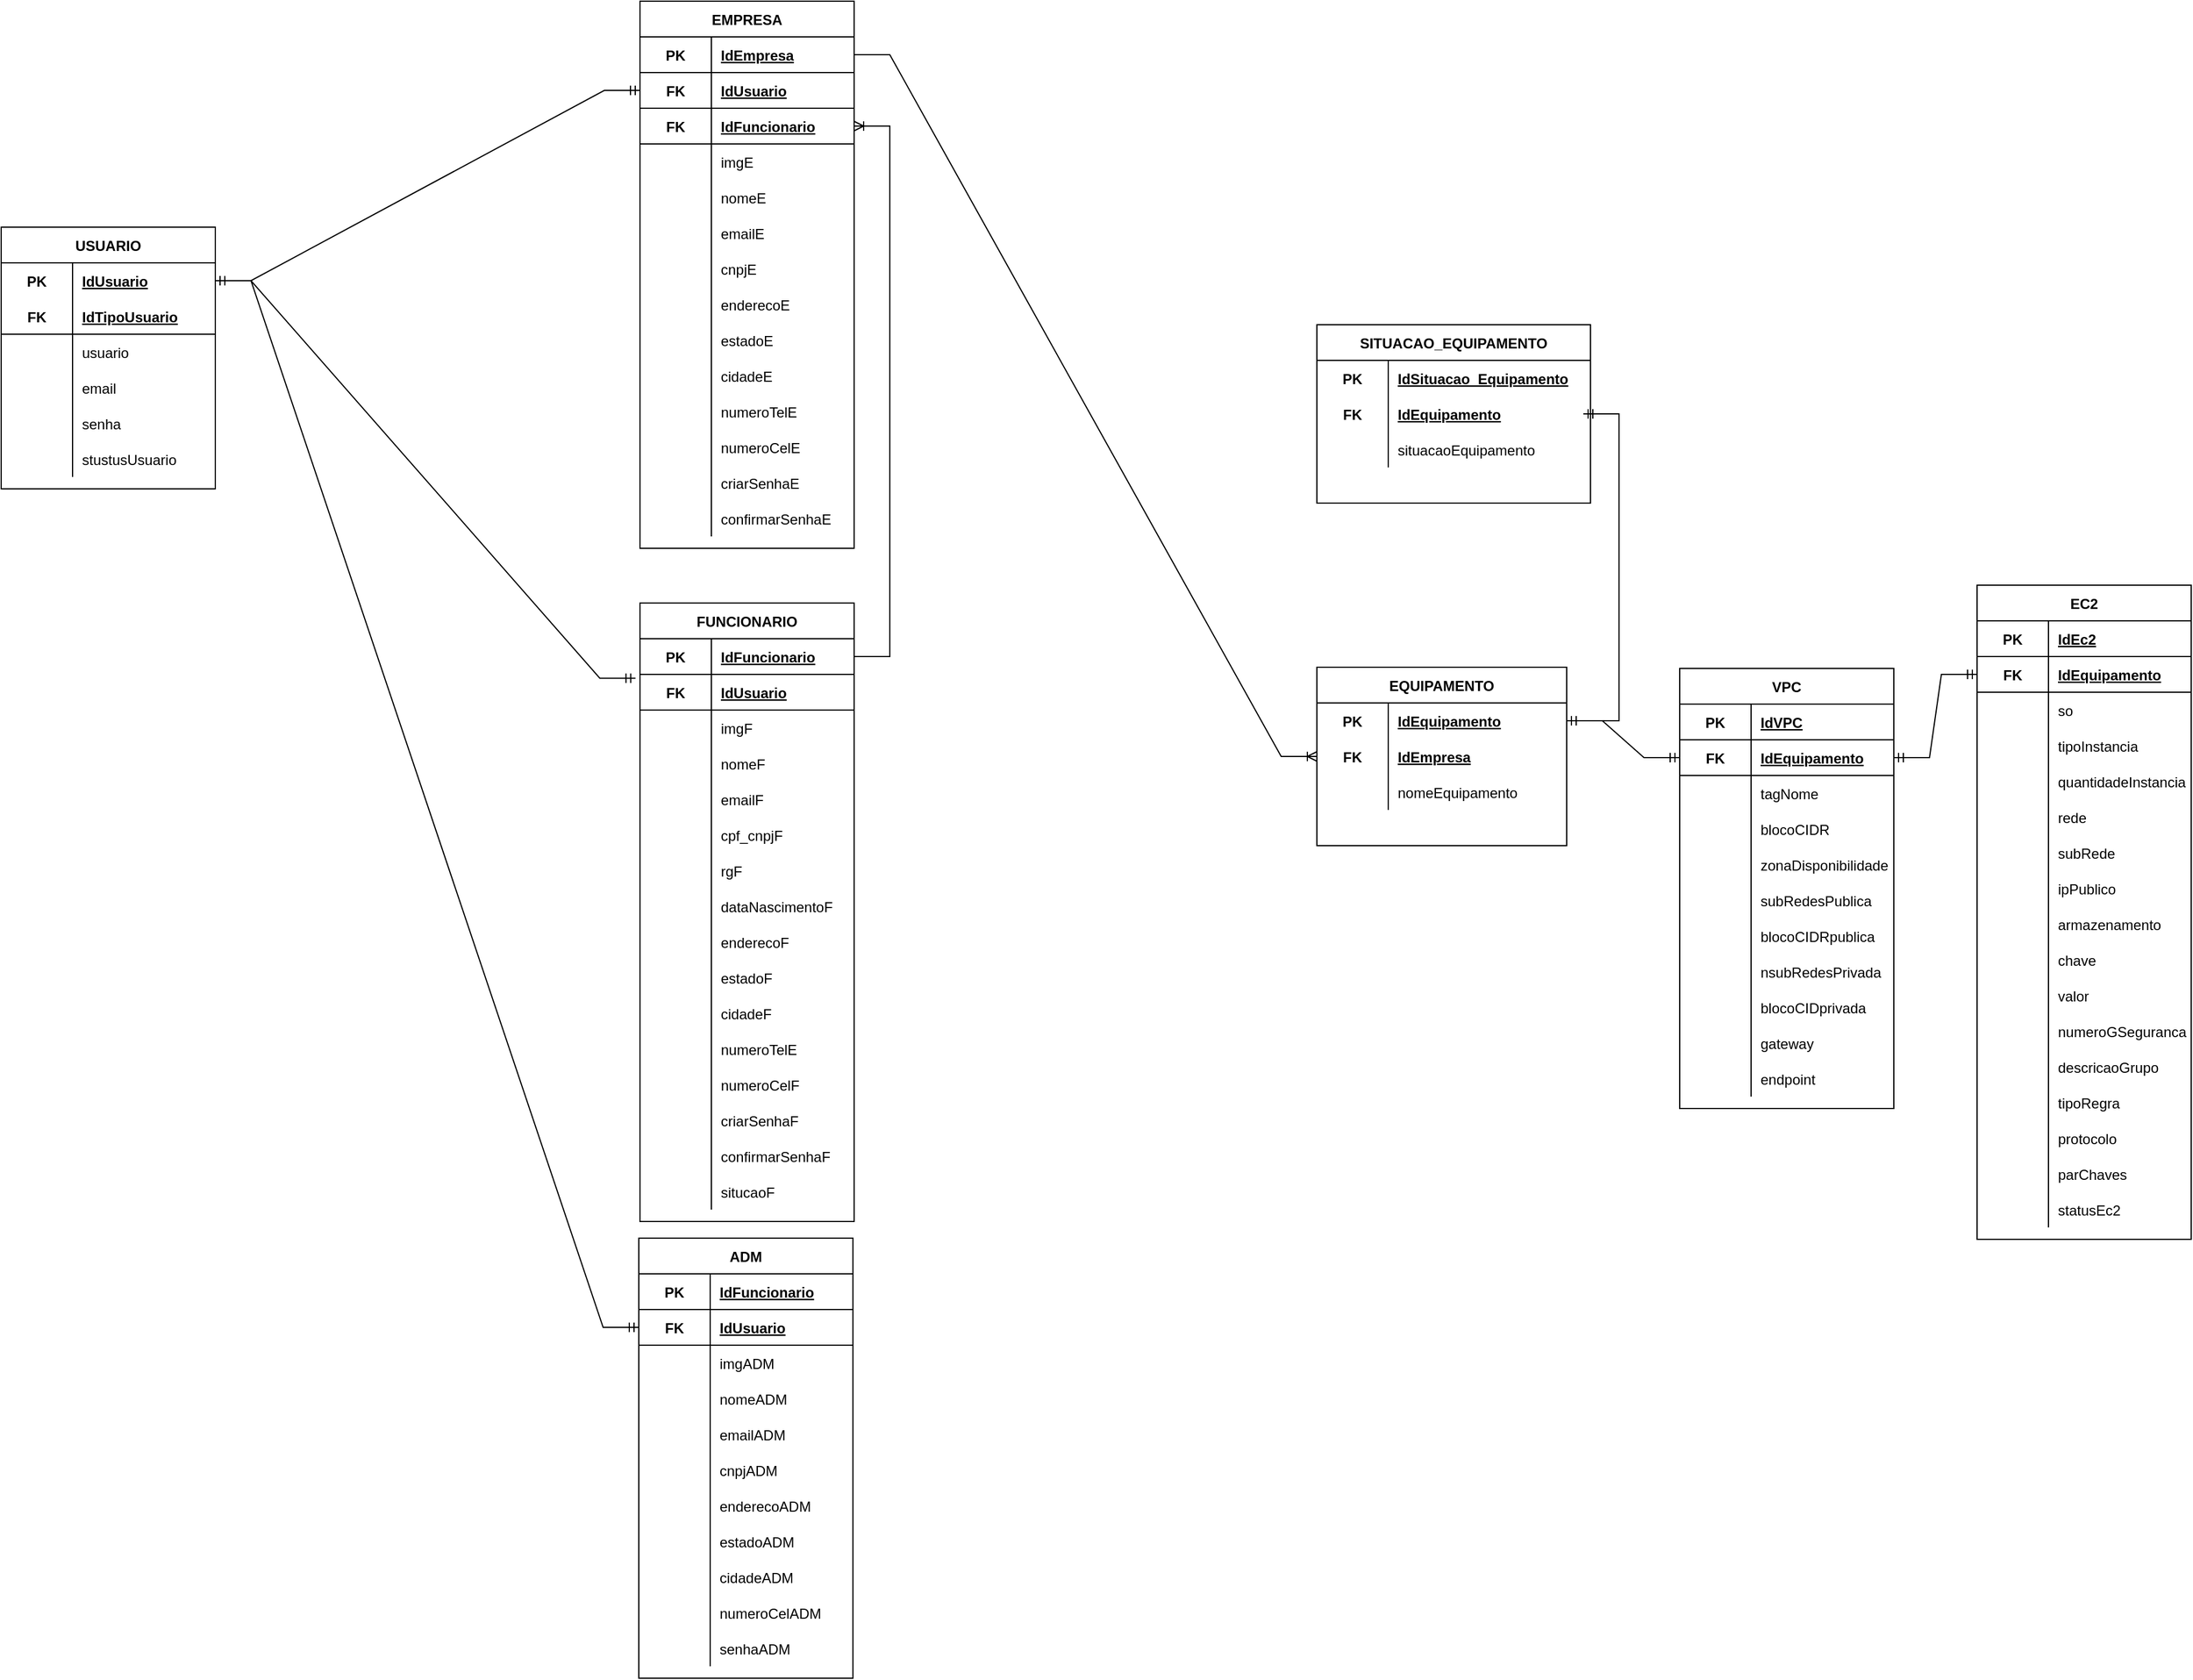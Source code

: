 <mxfile version="17.2.1" type="device" pages="2"><diagram id="yQd4mdHbChCVMlaCKBhk" name="Page-1"><mxGraphModel dx="2205" dy="2100" grid="1" gridSize="10" guides="1" tooltips="1" connect="1" arrows="1" fold="1" page="1" pageScale="1" pageWidth="827" pageHeight="1169" math="0" shadow="0"><root><mxCell id="0"/><mxCell id="1" parent="0"/><mxCell id="Q1dR7CvoeMiqMnOf6ZPo-24" value="FUNCIONARIO" style="shape=table;startSize=30;container=1;collapsible=1;childLayout=tableLayout;fixedRows=1;rowLines=0;fontStyle=1;align=center;resizeLast=1;" parent="1" vertex="1"><mxGeometry x="597" y="586" width="180" height="520" as="geometry"/></mxCell><mxCell id="Q1dR7CvoeMiqMnOf6ZPo-28" value="" style="shape=tableRow;horizontal=0;startSize=0;swimlaneHead=0;swimlaneBody=0;fillColor=none;collapsible=0;dropTarget=0;points=[[0,0.5],[1,0.5]];portConstraint=eastwest;top=0;left=0;right=0;bottom=1;" parent="Q1dR7CvoeMiqMnOf6ZPo-24" vertex="1"><mxGeometry y="30" width="180" height="30" as="geometry"/></mxCell><mxCell id="Q1dR7CvoeMiqMnOf6ZPo-29" value="PK" style="shape=partialRectangle;connectable=0;fillColor=none;top=0;left=0;bottom=0;right=0;fontStyle=1;overflow=hidden;" parent="Q1dR7CvoeMiqMnOf6ZPo-28" vertex="1"><mxGeometry width="60" height="30" as="geometry"><mxRectangle width="60" height="30" as="alternateBounds"/></mxGeometry></mxCell><mxCell id="Q1dR7CvoeMiqMnOf6ZPo-30" value="IdFuncionario" style="shape=partialRectangle;connectable=0;fillColor=none;top=0;left=0;bottom=0;right=0;align=left;spacingLeft=6;fontStyle=5;overflow=hidden;" parent="Q1dR7CvoeMiqMnOf6ZPo-28" vertex="1"><mxGeometry x="60" width="120" height="30" as="geometry"><mxRectangle width="120" height="30" as="alternateBounds"/></mxGeometry></mxCell><mxCell id="uSl1Qxqw4iQ3N3CC5x-F-45" value="" style="shape=tableRow;horizontal=0;startSize=0;swimlaneHead=0;swimlaneBody=0;fillColor=none;collapsible=0;dropTarget=0;points=[[0,0.5],[1,0.5]];portConstraint=eastwest;top=0;left=0;right=0;bottom=1;" parent="Q1dR7CvoeMiqMnOf6ZPo-24" vertex="1"><mxGeometry y="60" width="180" height="30" as="geometry"/></mxCell><mxCell id="uSl1Qxqw4iQ3N3CC5x-F-46" value="FK" style="shape=partialRectangle;connectable=0;fillColor=none;top=0;left=0;bottom=0;right=0;fontStyle=1;overflow=hidden;" parent="uSl1Qxqw4iQ3N3CC5x-F-45" vertex="1"><mxGeometry width="60" height="30" as="geometry"><mxRectangle width="60" height="30" as="alternateBounds"/></mxGeometry></mxCell><mxCell id="uSl1Qxqw4iQ3N3CC5x-F-47" value="IdUsuario" style="shape=partialRectangle;connectable=0;fillColor=none;top=0;left=0;bottom=0;right=0;align=left;spacingLeft=6;fontStyle=5;overflow=hidden;" parent="uSl1Qxqw4iQ3N3CC5x-F-45" vertex="1"><mxGeometry x="60" width="120" height="30" as="geometry"><mxRectangle width="120" height="30" as="alternateBounds"/></mxGeometry></mxCell><mxCell id="uSl1Qxqw4iQ3N3CC5x-F-76" value="" style="shape=tableRow;horizontal=0;startSize=0;swimlaneHead=0;swimlaneBody=0;fillColor=none;collapsible=0;dropTarget=0;points=[[0,0.5],[1,0.5]];portConstraint=eastwest;top=0;left=0;right=0;bottom=0;" parent="Q1dR7CvoeMiqMnOf6ZPo-24" vertex="1"><mxGeometry y="90" width="180" height="30" as="geometry"/></mxCell><mxCell id="uSl1Qxqw4iQ3N3CC5x-F-77" value="" style="shape=partialRectangle;connectable=0;fillColor=none;top=0;left=0;bottom=0;right=0;editable=1;overflow=hidden;" parent="uSl1Qxqw4iQ3N3CC5x-F-76" vertex="1"><mxGeometry width="60" height="30" as="geometry"><mxRectangle width="60" height="30" as="alternateBounds"/></mxGeometry></mxCell><mxCell id="uSl1Qxqw4iQ3N3CC5x-F-78" value="imgF" style="shape=partialRectangle;connectable=0;fillColor=none;top=0;left=0;bottom=0;right=0;align=left;spacingLeft=6;overflow=hidden;" parent="uSl1Qxqw4iQ3N3CC5x-F-76" vertex="1"><mxGeometry x="60" width="120" height="30" as="geometry"><mxRectangle width="120" height="30" as="alternateBounds"/></mxGeometry></mxCell><mxCell id="Q1dR7CvoeMiqMnOf6ZPo-31" value="" style="shape=tableRow;horizontal=0;startSize=0;swimlaneHead=0;swimlaneBody=0;fillColor=none;collapsible=0;dropTarget=0;points=[[0,0.5],[1,0.5]];portConstraint=eastwest;top=0;left=0;right=0;bottom=0;" parent="Q1dR7CvoeMiqMnOf6ZPo-24" vertex="1"><mxGeometry y="120" width="180" height="30" as="geometry"/></mxCell><mxCell id="Q1dR7CvoeMiqMnOf6ZPo-32" value="" style="shape=partialRectangle;connectable=0;fillColor=none;top=0;left=0;bottom=0;right=0;editable=1;overflow=hidden;" parent="Q1dR7CvoeMiqMnOf6ZPo-31" vertex="1"><mxGeometry width="60" height="30" as="geometry"><mxRectangle width="60" height="30" as="alternateBounds"/></mxGeometry></mxCell><mxCell id="Q1dR7CvoeMiqMnOf6ZPo-33" value="nomeF" style="shape=partialRectangle;connectable=0;fillColor=none;top=0;left=0;bottom=0;right=0;align=left;spacingLeft=6;overflow=hidden;" parent="Q1dR7CvoeMiqMnOf6ZPo-31" vertex="1"><mxGeometry x="60" width="120" height="30" as="geometry"><mxRectangle width="120" height="30" as="alternateBounds"/></mxGeometry></mxCell><mxCell id="Q1dR7CvoeMiqMnOf6ZPo-34" value="" style="shape=tableRow;horizontal=0;startSize=0;swimlaneHead=0;swimlaneBody=0;fillColor=none;collapsible=0;dropTarget=0;points=[[0,0.5],[1,0.5]];portConstraint=eastwest;top=0;left=0;right=0;bottom=0;" parent="Q1dR7CvoeMiqMnOf6ZPo-24" vertex="1"><mxGeometry y="150" width="180" height="30" as="geometry"/></mxCell><mxCell id="Q1dR7CvoeMiqMnOf6ZPo-35" value="" style="shape=partialRectangle;connectable=0;fillColor=none;top=0;left=0;bottom=0;right=0;editable=1;overflow=hidden;" parent="Q1dR7CvoeMiqMnOf6ZPo-34" vertex="1"><mxGeometry width="60" height="30" as="geometry"><mxRectangle width="60" height="30" as="alternateBounds"/></mxGeometry></mxCell><mxCell id="Q1dR7CvoeMiqMnOf6ZPo-36" value="emailF" style="shape=partialRectangle;connectable=0;fillColor=none;top=0;left=0;bottom=0;right=0;align=left;spacingLeft=6;overflow=hidden;" parent="Q1dR7CvoeMiqMnOf6ZPo-34" vertex="1"><mxGeometry x="60" width="120" height="30" as="geometry"><mxRectangle width="120" height="30" as="alternateBounds"/></mxGeometry></mxCell><mxCell id="Q1dR7CvoeMiqMnOf6ZPo-130" value="" style="shape=tableRow;horizontal=0;startSize=0;swimlaneHead=0;swimlaneBody=0;fillColor=none;collapsible=0;dropTarget=0;points=[[0,0.5],[1,0.5]];portConstraint=eastwest;top=0;left=0;right=0;bottom=0;" parent="Q1dR7CvoeMiqMnOf6ZPo-24" vertex="1"><mxGeometry y="180" width="180" height="30" as="geometry"/></mxCell><mxCell id="Q1dR7CvoeMiqMnOf6ZPo-131" value="" style="shape=partialRectangle;connectable=0;fillColor=none;top=0;left=0;bottom=0;right=0;editable=1;overflow=hidden;" parent="Q1dR7CvoeMiqMnOf6ZPo-130" vertex="1"><mxGeometry width="60" height="30" as="geometry"><mxRectangle width="60" height="30" as="alternateBounds"/></mxGeometry></mxCell><mxCell id="Q1dR7CvoeMiqMnOf6ZPo-132" value="cpf_cnpjF" style="shape=partialRectangle;connectable=0;fillColor=none;top=0;left=0;bottom=0;right=0;align=left;spacingLeft=6;overflow=hidden;" parent="Q1dR7CvoeMiqMnOf6ZPo-130" vertex="1"><mxGeometry x="60" width="120" height="30" as="geometry"><mxRectangle width="120" height="30" as="alternateBounds"/></mxGeometry></mxCell><mxCell id="Q1dR7CvoeMiqMnOf6ZPo-133" value="" style="shape=tableRow;horizontal=0;startSize=0;swimlaneHead=0;swimlaneBody=0;fillColor=none;collapsible=0;dropTarget=0;points=[[0,0.5],[1,0.5]];portConstraint=eastwest;top=0;left=0;right=0;bottom=0;" parent="Q1dR7CvoeMiqMnOf6ZPo-24" vertex="1"><mxGeometry y="210" width="180" height="30" as="geometry"/></mxCell><mxCell id="Q1dR7CvoeMiqMnOf6ZPo-134" value="" style="shape=partialRectangle;connectable=0;fillColor=none;top=0;left=0;bottom=0;right=0;editable=1;overflow=hidden;" parent="Q1dR7CvoeMiqMnOf6ZPo-133" vertex="1"><mxGeometry width="60" height="30" as="geometry"><mxRectangle width="60" height="30" as="alternateBounds"/></mxGeometry></mxCell><mxCell id="Q1dR7CvoeMiqMnOf6ZPo-135" value="rgF" style="shape=partialRectangle;connectable=0;fillColor=none;top=0;left=0;bottom=0;right=0;align=left;spacingLeft=6;overflow=hidden;" parent="Q1dR7CvoeMiqMnOf6ZPo-133" vertex="1"><mxGeometry x="60" width="120" height="30" as="geometry"><mxRectangle width="120" height="30" as="alternateBounds"/></mxGeometry></mxCell><mxCell id="Q1dR7CvoeMiqMnOf6ZPo-136" value="" style="shape=tableRow;horizontal=0;startSize=0;swimlaneHead=0;swimlaneBody=0;fillColor=none;collapsible=0;dropTarget=0;points=[[0,0.5],[1,0.5]];portConstraint=eastwest;top=0;left=0;right=0;bottom=0;" parent="Q1dR7CvoeMiqMnOf6ZPo-24" vertex="1"><mxGeometry y="240" width="180" height="30" as="geometry"/></mxCell><mxCell id="Q1dR7CvoeMiqMnOf6ZPo-137" value="" style="shape=partialRectangle;connectable=0;fillColor=none;top=0;left=0;bottom=0;right=0;editable=1;overflow=hidden;" parent="Q1dR7CvoeMiqMnOf6ZPo-136" vertex="1"><mxGeometry width="60" height="30" as="geometry"><mxRectangle width="60" height="30" as="alternateBounds"/></mxGeometry></mxCell><mxCell id="Q1dR7CvoeMiqMnOf6ZPo-138" value="dataNascimentoF" style="shape=partialRectangle;connectable=0;fillColor=none;top=0;left=0;bottom=0;right=0;align=left;spacingLeft=6;overflow=hidden;" parent="Q1dR7CvoeMiqMnOf6ZPo-136" vertex="1"><mxGeometry x="60" width="120" height="30" as="geometry"><mxRectangle width="120" height="30" as="alternateBounds"/></mxGeometry></mxCell><mxCell id="Q1dR7CvoeMiqMnOf6ZPo-139" value="" style="shape=tableRow;horizontal=0;startSize=0;swimlaneHead=0;swimlaneBody=0;fillColor=none;collapsible=0;dropTarget=0;points=[[0,0.5],[1,0.5]];portConstraint=eastwest;top=0;left=0;right=0;bottom=0;" parent="Q1dR7CvoeMiqMnOf6ZPo-24" vertex="1"><mxGeometry y="270" width="180" height="30" as="geometry"/></mxCell><mxCell id="Q1dR7CvoeMiqMnOf6ZPo-140" value="" style="shape=partialRectangle;connectable=0;fillColor=none;top=0;left=0;bottom=0;right=0;editable=1;overflow=hidden;" parent="Q1dR7CvoeMiqMnOf6ZPo-139" vertex="1"><mxGeometry width="60" height="30" as="geometry"><mxRectangle width="60" height="30" as="alternateBounds"/></mxGeometry></mxCell><mxCell id="Q1dR7CvoeMiqMnOf6ZPo-141" value="enderecoF" style="shape=partialRectangle;connectable=0;fillColor=none;top=0;left=0;bottom=0;right=0;align=left;spacingLeft=6;overflow=hidden;" parent="Q1dR7CvoeMiqMnOf6ZPo-139" vertex="1"><mxGeometry x="60" width="120" height="30" as="geometry"><mxRectangle width="120" height="30" as="alternateBounds"/></mxGeometry></mxCell><mxCell id="Q1dR7CvoeMiqMnOf6ZPo-148" value="" style="shape=tableRow;horizontal=0;startSize=0;swimlaneHead=0;swimlaneBody=0;fillColor=none;collapsible=0;dropTarget=0;points=[[0,0.5],[1,0.5]];portConstraint=eastwest;top=0;left=0;right=0;bottom=0;" parent="Q1dR7CvoeMiqMnOf6ZPo-24" vertex="1"><mxGeometry y="300" width="180" height="30" as="geometry"/></mxCell><mxCell id="Q1dR7CvoeMiqMnOf6ZPo-149" value="" style="shape=partialRectangle;connectable=0;fillColor=none;top=0;left=0;bottom=0;right=0;editable=1;overflow=hidden;" parent="Q1dR7CvoeMiqMnOf6ZPo-148" vertex="1"><mxGeometry width="60" height="30" as="geometry"><mxRectangle width="60" height="30" as="alternateBounds"/></mxGeometry></mxCell><mxCell id="Q1dR7CvoeMiqMnOf6ZPo-150" value="estadoF" style="shape=partialRectangle;connectable=0;fillColor=none;top=0;left=0;bottom=0;right=0;align=left;spacingLeft=6;overflow=hidden;" parent="Q1dR7CvoeMiqMnOf6ZPo-148" vertex="1"><mxGeometry x="60" width="120" height="30" as="geometry"><mxRectangle width="120" height="30" as="alternateBounds"/></mxGeometry></mxCell><mxCell id="Q1dR7CvoeMiqMnOf6ZPo-151" value="" style="shape=tableRow;horizontal=0;startSize=0;swimlaneHead=0;swimlaneBody=0;fillColor=none;collapsible=0;dropTarget=0;points=[[0,0.5],[1,0.5]];portConstraint=eastwest;top=0;left=0;right=0;bottom=0;" parent="Q1dR7CvoeMiqMnOf6ZPo-24" vertex="1"><mxGeometry y="330" width="180" height="30" as="geometry"/></mxCell><mxCell id="Q1dR7CvoeMiqMnOf6ZPo-152" value="" style="shape=partialRectangle;connectable=0;fillColor=none;top=0;left=0;bottom=0;right=0;editable=1;overflow=hidden;" parent="Q1dR7CvoeMiqMnOf6ZPo-151" vertex="1"><mxGeometry width="60" height="30" as="geometry"><mxRectangle width="60" height="30" as="alternateBounds"/></mxGeometry></mxCell><mxCell id="Q1dR7CvoeMiqMnOf6ZPo-153" value="cidadeF" style="shape=partialRectangle;connectable=0;fillColor=none;top=0;left=0;bottom=0;right=0;align=left;spacingLeft=6;overflow=hidden;" parent="Q1dR7CvoeMiqMnOf6ZPo-151" vertex="1"><mxGeometry x="60" width="120" height="30" as="geometry"><mxRectangle width="120" height="30" as="alternateBounds"/></mxGeometry></mxCell><mxCell id="06FRw2K40315zWXN8Saq-113" value="" style="shape=tableRow;horizontal=0;startSize=0;swimlaneHead=0;swimlaneBody=0;fillColor=none;collapsible=0;dropTarget=0;points=[[0,0.5],[1,0.5]];portConstraint=eastwest;top=0;left=0;right=0;bottom=0;" vertex="1" parent="Q1dR7CvoeMiqMnOf6ZPo-24"><mxGeometry y="360" width="180" height="30" as="geometry"/></mxCell><mxCell id="06FRw2K40315zWXN8Saq-114" value="" style="shape=partialRectangle;connectable=0;fillColor=none;top=0;left=0;bottom=0;right=0;editable=1;overflow=hidden;" vertex="1" parent="06FRw2K40315zWXN8Saq-113"><mxGeometry width="60" height="30" as="geometry"><mxRectangle width="60" height="30" as="alternateBounds"/></mxGeometry></mxCell><mxCell id="06FRw2K40315zWXN8Saq-115" value="numeroTelE" style="shape=partialRectangle;connectable=0;fillColor=none;top=0;left=0;bottom=0;right=0;align=left;spacingLeft=6;overflow=hidden;" vertex="1" parent="06FRw2K40315zWXN8Saq-113"><mxGeometry x="60" width="120" height="30" as="geometry"><mxRectangle width="120" height="30" as="alternateBounds"/></mxGeometry></mxCell><mxCell id="Q1dR7CvoeMiqMnOf6ZPo-154" value="" style="shape=tableRow;horizontal=0;startSize=0;swimlaneHead=0;swimlaneBody=0;fillColor=none;collapsible=0;dropTarget=0;points=[[0,0.5],[1,0.5]];portConstraint=eastwest;top=0;left=0;right=0;bottom=0;" parent="Q1dR7CvoeMiqMnOf6ZPo-24" vertex="1"><mxGeometry y="390" width="180" height="30" as="geometry"/></mxCell><mxCell id="Q1dR7CvoeMiqMnOf6ZPo-155" value="" style="shape=partialRectangle;connectable=0;fillColor=none;top=0;left=0;bottom=0;right=0;editable=1;overflow=hidden;" parent="Q1dR7CvoeMiqMnOf6ZPo-154" vertex="1"><mxGeometry width="60" height="30" as="geometry"><mxRectangle width="60" height="30" as="alternateBounds"/></mxGeometry></mxCell><mxCell id="Q1dR7CvoeMiqMnOf6ZPo-156" value="numeroCelF" style="shape=partialRectangle;connectable=0;fillColor=none;top=0;left=0;bottom=0;right=0;align=left;spacingLeft=6;overflow=hidden;" parent="Q1dR7CvoeMiqMnOf6ZPo-154" vertex="1"><mxGeometry x="60" width="120" height="30" as="geometry"><mxRectangle width="120" height="30" as="alternateBounds"/></mxGeometry></mxCell><mxCell id="Q1dR7CvoeMiqMnOf6ZPo-157" value="" style="shape=tableRow;horizontal=0;startSize=0;swimlaneHead=0;swimlaneBody=0;fillColor=none;collapsible=0;dropTarget=0;points=[[0,0.5],[1,0.5]];portConstraint=eastwest;top=0;left=0;right=0;bottom=0;" parent="Q1dR7CvoeMiqMnOf6ZPo-24" vertex="1"><mxGeometry y="420" width="180" height="30" as="geometry"/></mxCell><mxCell id="Q1dR7CvoeMiqMnOf6ZPo-158" value="" style="shape=partialRectangle;connectable=0;fillColor=none;top=0;left=0;bottom=0;right=0;editable=1;overflow=hidden;" parent="Q1dR7CvoeMiqMnOf6ZPo-157" vertex="1"><mxGeometry width="60" height="30" as="geometry"><mxRectangle width="60" height="30" as="alternateBounds"/></mxGeometry></mxCell><mxCell id="Q1dR7CvoeMiqMnOf6ZPo-159" value="criarSenhaF" style="shape=partialRectangle;connectable=0;fillColor=none;top=0;left=0;bottom=0;right=0;align=left;spacingLeft=6;overflow=hidden;" parent="Q1dR7CvoeMiqMnOf6ZPo-157" vertex="1"><mxGeometry x="60" width="120" height="30" as="geometry"><mxRectangle width="120" height="30" as="alternateBounds"/></mxGeometry></mxCell><mxCell id="Q1dR7CvoeMiqMnOf6ZPo-160" value="" style="shape=tableRow;horizontal=0;startSize=0;swimlaneHead=0;swimlaneBody=0;fillColor=none;collapsible=0;dropTarget=0;points=[[0,0.5],[1,0.5]];portConstraint=eastwest;top=0;left=0;right=0;bottom=0;" parent="Q1dR7CvoeMiqMnOf6ZPo-24" vertex="1"><mxGeometry y="450" width="180" height="30" as="geometry"/></mxCell><mxCell id="Q1dR7CvoeMiqMnOf6ZPo-161" value="" style="shape=partialRectangle;connectable=0;fillColor=none;top=0;left=0;bottom=0;right=0;editable=1;overflow=hidden;" parent="Q1dR7CvoeMiqMnOf6ZPo-160" vertex="1"><mxGeometry width="60" height="30" as="geometry"><mxRectangle width="60" height="30" as="alternateBounds"/></mxGeometry></mxCell><mxCell id="Q1dR7CvoeMiqMnOf6ZPo-162" value="confirmarSenhaF" style="shape=partialRectangle;connectable=0;fillColor=none;top=0;left=0;bottom=0;right=0;align=left;spacingLeft=6;overflow=hidden;" parent="Q1dR7CvoeMiqMnOf6ZPo-160" vertex="1"><mxGeometry x="60" width="120" height="30" as="geometry"><mxRectangle width="120" height="30" as="alternateBounds"/></mxGeometry></mxCell><mxCell id="06FRw2K40315zWXN8Saq-86" value="" style="shape=tableRow;horizontal=0;startSize=0;swimlaneHead=0;swimlaneBody=0;fillColor=none;collapsible=0;dropTarget=0;points=[[0,0.5],[1,0.5]];portConstraint=eastwest;top=0;left=0;right=0;bottom=0;" vertex="1" parent="Q1dR7CvoeMiqMnOf6ZPo-24"><mxGeometry y="480" width="180" height="30" as="geometry"/></mxCell><mxCell id="06FRw2K40315zWXN8Saq-87" value="" style="shape=partialRectangle;connectable=0;fillColor=none;top=0;left=0;bottom=0;right=0;editable=1;overflow=hidden;" vertex="1" parent="06FRw2K40315zWXN8Saq-86"><mxGeometry width="60" height="30" as="geometry"><mxRectangle width="60" height="30" as="alternateBounds"/></mxGeometry></mxCell><mxCell id="06FRw2K40315zWXN8Saq-88" value="situcaoF" style="shape=partialRectangle;connectable=0;fillColor=none;top=0;left=0;bottom=0;right=0;align=left;spacingLeft=6;overflow=hidden;" vertex="1" parent="06FRw2K40315zWXN8Saq-86"><mxGeometry x="60" width="120" height="30" as="geometry"><mxRectangle width="120" height="30" as="alternateBounds"/></mxGeometry></mxCell><mxCell id="Q1dR7CvoeMiqMnOf6ZPo-79" value="USUARIO" style="shape=table;startSize=30;container=1;collapsible=1;childLayout=tableLayout;fixedRows=1;rowLines=0;fontStyle=1;align=center;resizeLast=1;" parent="1" vertex="1"><mxGeometry x="60" y="270" width="180" height="220" as="geometry"/></mxCell><mxCell id="Q1dR7CvoeMiqMnOf6ZPo-80" value="" style="shape=tableRow;horizontal=0;startSize=0;swimlaneHead=0;swimlaneBody=0;fillColor=none;collapsible=0;dropTarget=0;points=[[0,0.5],[1,0.5]];portConstraint=eastwest;top=0;left=0;right=0;bottom=0;" parent="Q1dR7CvoeMiqMnOf6ZPo-79" vertex="1"><mxGeometry y="30" width="180" height="30" as="geometry"/></mxCell><mxCell id="Q1dR7CvoeMiqMnOf6ZPo-81" value="PK" style="shape=partialRectangle;connectable=0;fillColor=none;top=0;left=0;bottom=0;right=0;fontStyle=1;overflow=hidden;" parent="Q1dR7CvoeMiqMnOf6ZPo-80" vertex="1"><mxGeometry width="60" height="30" as="geometry"><mxRectangle width="60" height="30" as="alternateBounds"/></mxGeometry></mxCell><mxCell id="Q1dR7CvoeMiqMnOf6ZPo-82" value="IdUsuario" style="shape=partialRectangle;connectable=0;fillColor=none;top=0;left=0;bottom=0;right=0;align=left;spacingLeft=6;fontStyle=5;overflow=hidden;" parent="Q1dR7CvoeMiqMnOf6ZPo-80" vertex="1"><mxGeometry x="60" width="120" height="30" as="geometry"><mxRectangle width="120" height="30" as="alternateBounds"/></mxGeometry></mxCell><mxCell id="Q1dR7CvoeMiqMnOf6ZPo-83" value="" style="shape=tableRow;horizontal=0;startSize=0;swimlaneHead=0;swimlaneBody=0;fillColor=none;collapsible=0;dropTarget=0;points=[[0,0.5],[1,0.5]];portConstraint=eastwest;top=0;left=0;right=0;bottom=1;" parent="Q1dR7CvoeMiqMnOf6ZPo-79" vertex="1"><mxGeometry y="60" width="180" height="30" as="geometry"/></mxCell><mxCell id="Q1dR7CvoeMiqMnOf6ZPo-84" value="FK" style="shape=partialRectangle;connectable=0;fillColor=none;top=0;left=0;bottom=0;right=0;fontStyle=1;overflow=hidden;" parent="Q1dR7CvoeMiqMnOf6ZPo-83" vertex="1"><mxGeometry width="60" height="30" as="geometry"><mxRectangle width="60" height="30" as="alternateBounds"/></mxGeometry></mxCell><mxCell id="Q1dR7CvoeMiqMnOf6ZPo-85" value="IdTipoUsuario" style="shape=partialRectangle;connectable=0;fillColor=none;top=0;left=0;bottom=0;right=0;align=left;spacingLeft=6;fontStyle=5;overflow=hidden;" parent="Q1dR7CvoeMiqMnOf6ZPo-83" vertex="1"><mxGeometry x="60" width="120" height="30" as="geometry"><mxRectangle width="120" height="30" as="alternateBounds"/></mxGeometry></mxCell><mxCell id="Q1dR7CvoeMiqMnOf6ZPo-86" value="" style="shape=tableRow;horizontal=0;startSize=0;swimlaneHead=0;swimlaneBody=0;fillColor=none;collapsible=0;dropTarget=0;points=[[0,0.5],[1,0.5]];portConstraint=eastwest;top=0;left=0;right=0;bottom=0;" parent="Q1dR7CvoeMiqMnOf6ZPo-79" vertex="1"><mxGeometry y="90" width="180" height="30" as="geometry"/></mxCell><mxCell id="Q1dR7CvoeMiqMnOf6ZPo-87" value="" style="shape=partialRectangle;connectable=0;fillColor=none;top=0;left=0;bottom=0;right=0;editable=1;overflow=hidden;" parent="Q1dR7CvoeMiqMnOf6ZPo-86" vertex="1"><mxGeometry width="60" height="30" as="geometry"><mxRectangle width="60" height="30" as="alternateBounds"/></mxGeometry></mxCell><mxCell id="Q1dR7CvoeMiqMnOf6ZPo-88" value="usuario" style="shape=partialRectangle;connectable=0;fillColor=none;top=0;left=0;bottom=0;right=0;align=left;spacingLeft=6;overflow=hidden;" parent="Q1dR7CvoeMiqMnOf6ZPo-86" vertex="1"><mxGeometry x="60" width="120" height="30" as="geometry"><mxRectangle width="120" height="30" as="alternateBounds"/></mxGeometry></mxCell><mxCell id="Q1dR7CvoeMiqMnOf6ZPo-127" value="" style="shape=tableRow;horizontal=0;startSize=0;swimlaneHead=0;swimlaneBody=0;fillColor=none;collapsible=0;dropTarget=0;points=[[0,0.5],[1,0.5]];portConstraint=eastwest;top=0;left=0;right=0;bottom=0;" parent="Q1dR7CvoeMiqMnOf6ZPo-79" vertex="1"><mxGeometry y="120" width="180" height="30" as="geometry"/></mxCell><mxCell id="Q1dR7CvoeMiqMnOf6ZPo-128" value="" style="shape=partialRectangle;connectable=0;fillColor=none;top=0;left=0;bottom=0;right=0;editable=1;overflow=hidden;" parent="Q1dR7CvoeMiqMnOf6ZPo-127" vertex="1"><mxGeometry width="60" height="30" as="geometry"><mxRectangle width="60" height="30" as="alternateBounds"/></mxGeometry></mxCell><mxCell id="Q1dR7CvoeMiqMnOf6ZPo-129" value="email" style="shape=partialRectangle;connectable=0;fillColor=none;top=0;left=0;bottom=0;right=0;align=left;spacingLeft=6;overflow=hidden;" parent="Q1dR7CvoeMiqMnOf6ZPo-127" vertex="1"><mxGeometry x="60" width="120" height="30" as="geometry"><mxRectangle width="120" height="30" as="alternateBounds"/></mxGeometry></mxCell><mxCell id="Q1dR7CvoeMiqMnOf6ZPo-89" value="" style="shape=tableRow;horizontal=0;startSize=0;swimlaneHead=0;swimlaneBody=0;fillColor=none;collapsible=0;dropTarget=0;points=[[0,0.5],[1,0.5]];portConstraint=eastwest;top=0;left=0;right=0;bottom=0;" parent="Q1dR7CvoeMiqMnOf6ZPo-79" vertex="1"><mxGeometry y="150" width="180" height="30" as="geometry"/></mxCell><mxCell id="Q1dR7CvoeMiqMnOf6ZPo-90" value="" style="shape=partialRectangle;connectable=0;fillColor=none;top=0;left=0;bottom=0;right=0;editable=1;overflow=hidden;" parent="Q1dR7CvoeMiqMnOf6ZPo-89" vertex="1"><mxGeometry width="60" height="30" as="geometry"><mxRectangle width="60" height="30" as="alternateBounds"/></mxGeometry></mxCell><mxCell id="Q1dR7CvoeMiqMnOf6ZPo-91" value="senha" style="shape=partialRectangle;connectable=0;fillColor=none;top=0;left=0;bottom=0;right=0;align=left;spacingLeft=6;overflow=hidden;" parent="Q1dR7CvoeMiqMnOf6ZPo-89" vertex="1"><mxGeometry x="60" width="120" height="30" as="geometry"><mxRectangle width="120" height="30" as="alternateBounds"/></mxGeometry></mxCell><mxCell id="sSJYPD31CEr7_85BKbl_-2" value="" style="shape=tableRow;horizontal=0;startSize=0;swimlaneHead=0;swimlaneBody=0;fillColor=none;collapsible=0;dropTarget=0;points=[[0,0.5],[1,0.5]];portConstraint=eastwest;top=0;left=0;right=0;bottom=0;" vertex="1" parent="Q1dR7CvoeMiqMnOf6ZPo-79"><mxGeometry y="180" width="180" height="30" as="geometry"/></mxCell><mxCell id="sSJYPD31CEr7_85BKbl_-3" value="" style="shape=partialRectangle;connectable=0;fillColor=none;top=0;left=0;bottom=0;right=0;editable=1;overflow=hidden;" vertex="1" parent="sSJYPD31CEr7_85BKbl_-2"><mxGeometry width="60" height="30" as="geometry"><mxRectangle width="60" height="30" as="alternateBounds"/></mxGeometry></mxCell><mxCell id="sSJYPD31CEr7_85BKbl_-4" value="stustusUsuario" style="shape=partialRectangle;connectable=0;fillColor=none;top=0;left=0;bottom=0;right=0;align=left;spacingLeft=6;overflow=hidden;" vertex="1" parent="sSJYPD31CEr7_85BKbl_-2"><mxGeometry x="60" width="120" height="30" as="geometry"><mxRectangle width="120" height="30" as="alternateBounds"/></mxGeometry></mxCell><mxCell id="Q1dR7CvoeMiqMnOf6ZPo-169" value="EMPRESA" style="shape=table;startSize=30;container=1;collapsible=1;childLayout=tableLayout;fixedRows=1;rowLines=0;fontStyle=1;align=center;resizeLast=1;" parent="1" vertex="1"><mxGeometry x="597" y="80" width="180" height="460" as="geometry"/></mxCell><mxCell id="Q1dR7CvoeMiqMnOf6ZPo-170" value="" style="shape=tableRow;horizontal=0;startSize=0;swimlaneHead=0;swimlaneBody=0;fillColor=none;collapsible=0;dropTarget=0;points=[[0,0.5],[1,0.5]];portConstraint=eastwest;top=0;left=0;right=0;bottom=1;" parent="Q1dR7CvoeMiqMnOf6ZPo-169" vertex="1"><mxGeometry y="30" width="180" height="30" as="geometry"/></mxCell><mxCell id="Q1dR7CvoeMiqMnOf6ZPo-171" value="PK" style="shape=partialRectangle;connectable=0;fillColor=none;top=0;left=0;bottom=0;right=0;fontStyle=1;overflow=hidden;" parent="Q1dR7CvoeMiqMnOf6ZPo-170" vertex="1"><mxGeometry width="60" height="30" as="geometry"><mxRectangle width="60" height="30" as="alternateBounds"/></mxGeometry></mxCell><mxCell id="Q1dR7CvoeMiqMnOf6ZPo-172" value="IdEmpresa" style="shape=partialRectangle;connectable=0;fillColor=none;top=0;left=0;bottom=0;right=0;align=left;spacingLeft=6;fontStyle=5;overflow=hidden;" parent="Q1dR7CvoeMiqMnOf6ZPo-170" vertex="1"><mxGeometry x="60" width="120" height="30" as="geometry"><mxRectangle width="120" height="30" as="alternateBounds"/></mxGeometry></mxCell><mxCell id="uSl1Qxqw4iQ3N3CC5x-F-21" value="" style="shape=tableRow;horizontal=0;startSize=0;swimlaneHead=0;swimlaneBody=0;fillColor=none;collapsible=0;dropTarget=0;points=[[0,0.5],[1,0.5]];portConstraint=eastwest;top=0;left=0;right=0;bottom=1;" parent="Q1dR7CvoeMiqMnOf6ZPo-169" vertex="1"><mxGeometry y="60" width="180" height="30" as="geometry"/></mxCell><mxCell id="uSl1Qxqw4iQ3N3CC5x-F-22" value="FK" style="shape=partialRectangle;connectable=0;fillColor=none;top=0;left=0;bottom=0;right=0;fontStyle=1;overflow=hidden;" parent="uSl1Qxqw4iQ3N3CC5x-F-21" vertex="1"><mxGeometry width="60" height="30" as="geometry"><mxRectangle width="60" height="30" as="alternateBounds"/></mxGeometry></mxCell><mxCell id="uSl1Qxqw4iQ3N3CC5x-F-23" value="IdUsuario" style="shape=partialRectangle;connectable=0;fillColor=none;top=0;left=0;bottom=0;right=0;align=left;spacingLeft=6;fontStyle=5;overflow=hidden;" parent="uSl1Qxqw4iQ3N3CC5x-F-21" vertex="1"><mxGeometry x="60" width="120" height="30" as="geometry"><mxRectangle width="120" height="30" as="alternateBounds"/></mxGeometry></mxCell><mxCell id="06FRw2K40315zWXN8Saq-92" value="" style="shape=tableRow;horizontal=0;startSize=0;swimlaneHead=0;swimlaneBody=0;fillColor=none;collapsible=0;dropTarget=0;points=[[0,0.5],[1,0.5]];portConstraint=eastwest;top=0;left=0;right=0;bottom=1;" vertex="1" parent="Q1dR7CvoeMiqMnOf6ZPo-169"><mxGeometry y="90" width="180" height="30" as="geometry"/></mxCell><mxCell id="06FRw2K40315zWXN8Saq-93" value="FK" style="shape=partialRectangle;connectable=0;fillColor=none;top=0;left=0;bottom=0;right=0;fontStyle=1;overflow=hidden;" vertex="1" parent="06FRw2K40315zWXN8Saq-92"><mxGeometry width="60" height="30" as="geometry"><mxRectangle width="60" height="30" as="alternateBounds"/></mxGeometry></mxCell><mxCell id="06FRw2K40315zWXN8Saq-94" value="IdFuncionario" style="shape=partialRectangle;connectable=0;fillColor=none;top=0;left=0;bottom=0;right=0;align=left;spacingLeft=6;fontStyle=5;overflow=hidden;" vertex="1" parent="06FRw2K40315zWXN8Saq-92"><mxGeometry x="60" width="120" height="30" as="geometry"><mxRectangle width="120" height="30" as="alternateBounds"/></mxGeometry></mxCell><mxCell id="uSl1Qxqw4iQ3N3CC5x-F-79" value="" style="shape=tableRow;horizontal=0;startSize=0;swimlaneHead=0;swimlaneBody=0;fillColor=none;collapsible=0;dropTarget=0;points=[[0,0.5],[1,0.5]];portConstraint=eastwest;top=0;left=0;right=0;bottom=0;" parent="Q1dR7CvoeMiqMnOf6ZPo-169" vertex="1"><mxGeometry y="120" width="180" height="30" as="geometry"/></mxCell><mxCell id="uSl1Qxqw4iQ3N3CC5x-F-80" value="" style="shape=partialRectangle;connectable=0;fillColor=none;top=0;left=0;bottom=0;right=0;editable=1;overflow=hidden;" parent="uSl1Qxqw4iQ3N3CC5x-F-79" vertex="1"><mxGeometry width="60" height="30" as="geometry"><mxRectangle width="60" height="30" as="alternateBounds"/></mxGeometry></mxCell><mxCell id="uSl1Qxqw4iQ3N3CC5x-F-81" value="imgE" style="shape=partialRectangle;connectable=0;fillColor=none;top=0;left=0;bottom=0;right=0;align=left;spacingLeft=6;overflow=hidden;" parent="uSl1Qxqw4iQ3N3CC5x-F-79" vertex="1"><mxGeometry x="60" width="120" height="30" as="geometry"><mxRectangle width="120" height="30" as="alternateBounds"/></mxGeometry></mxCell><mxCell id="Q1dR7CvoeMiqMnOf6ZPo-173" value="" style="shape=tableRow;horizontal=0;startSize=0;swimlaneHead=0;swimlaneBody=0;fillColor=none;collapsible=0;dropTarget=0;points=[[0,0.5],[1,0.5]];portConstraint=eastwest;top=0;left=0;right=0;bottom=0;" parent="Q1dR7CvoeMiqMnOf6ZPo-169" vertex="1"><mxGeometry y="150" width="180" height="30" as="geometry"/></mxCell><mxCell id="Q1dR7CvoeMiqMnOf6ZPo-174" value="" style="shape=partialRectangle;connectable=0;fillColor=none;top=0;left=0;bottom=0;right=0;editable=1;overflow=hidden;" parent="Q1dR7CvoeMiqMnOf6ZPo-173" vertex="1"><mxGeometry width="60" height="30" as="geometry"><mxRectangle width="60" height="30" as="alternateBounds"/></mxGeometry></mxCell><mxCell id="Q1dR7CvoeMiqMnOf6ZPo-175" value="nomeE" style="shape=partialRectangle;connectable=0;fillColor=none;top=0;left=0;bottom=0;right=0;align=left;spacingLeft=6;overflow=hidden;" parent="Q1dR7CvoeMiqMnOf6ZPo-173" vertex="1"><mxGeometry x="60" width="120" height="30" as="geometry"><mxRectangle width="120" height="30" as="alternateBounds"/></mxGeometry></mxCell><mxCell id="Q1dR7CvoeMiqMnOf6ZPo-176" value="" style="shape=tableRow;horizontal=0;startSize=0;swimlaneHead=0;swimlaneBody=0;fillColor=none;collapsible=0;dropTarget=0;points=[[0,0.5],[1,0.5]];portConstraint=eastwest;top=0;left=0;right=0;bottom=0;" parent="Q1dR7CvoeMiqMnOf6ZPo-169" vertex="1"><mxGeometry y="180" width="180" height="30" as="geometry"/></mxCell><mxCell id="Q1dR7CvoeMiqMnOf6ZPo-177" value="" style="shape=partialRectangle;connectable=0;fillColor=none;top=0;left=0;bottom=0;right=0;editable=1;overflow=hidden;" parent="Q1dR7CvoeMiqMnOf6ZPo-176" vertex="1"><mxGeometry width="60" height="30" as="geometry"><mxRectangle width="60" height="30" as="alternateBounds"/></mxGeometry></mxCell><mxCell id="Q1dR7CvoeMiqMnOf6ZPo-178" value="emailE" style="shape=partialRectangle;connectable=0;fillColor=none;top=0;left=0;bottom=0;right=0;align=left;spacingLeft=6;overflow=hidden;" parent="Q1dR7CvoeMiqMnOf6ZPo-176" vertex="1"><mxGeometry x="60" width="120" height="30" as="geometry"><mxRectangle width="120" height="30" as="alternateBounds"/></mxGeometry></mxCell><mxCell id="Q1dR7CvoeMiqMnOf6ZPo-179" value="" style="shape=tableRow;horizontal=0;startSize=0;swimlaneHead=0;swimlaneBody=0;fillColor=none;collapsible=0;dropTarget=0;points=[[0,0.5],[1,0.5]];portConstraint=eastwest;top=0;left=0;right=0;bottom=0;" parent="Q1dR7CvoeMiqMnOf6ZPo-169" vertex="1"><mxGeometry y="210" width="180" height="30" as="geometry"/></mxCell><mxCell id="Q1dR7CvoeMiqMnOf6ZPo-180" value="" style="shape=partialRectangle;connectable=0;fillColor=none;top=0;left=0;bottom=0;right=0;editable=1;overflow=hidden;" parent="Q1dR7CvoeMiqMnOf6ZPo-179" vertex="1"><mxGeometry width="60" height="30" as="geometry"><mxRectangle width="60" height="30" as="alternateBounds"/></mxGeometry></mxCell><mxCell id="Q1dR7CvoeMiqMnOf6ZPo-181" value="cnpjE" style="shape=partialRectangle;connectable=0;fillColor=none;top=0;left=0;bottom=0;right=0;align=left;spacingLeft=6;overflow=hidden;" parent="Q1dR7CvoeMiqMnOf6ZPo-179" vertex="1"><mxGeometry x="60" width="120" height="30" as="geometry"><mxRectangle width="120" height="30" as="alternateBounds"/></mxGeometry></mxCell><mxCell id="Q1dR7CvoeMiqMnOf6ZPo-188" value="" style="shape=tableRow;horizontal=0;startSize=0;swimlaneHead=0;swimlaneBody=0;fillColor=none;collapsible=0;dropTarget=0;points=[[0,0.5],[1,0.5]];portConstraint=eastwest;top=0;left=0;right=0;bottom=0;" parent="Q1dR7CvoeMiqMnOf6ZPo-169" vertex="1"><mxGeometry y="240" width="180" height="30" as="geometry"/></mxCell><mxCell id="Q1dR7CvoeMiqMnOf6ZPo-189" value="" style="shape=partialRectangle;connectable=0;fillColor=none;top=0;left=0;bottom=0;right=0;editable=1;overflow=hidden;" parent="Q1dR7CvoeMiqMnOf6ZPo-188" vertex="1"><mxGeometry width="60" height="30" as="geometry"><mxRectangle width="60" height="30" as="alternateBounds"/></mxGeometry></mxCell><mxCell id="Q1dR7CvoeMiqMnOf6ZPo-190" value="enderecoE" style="shape=partialRectangle;connectable=0;fillColor=none;top=0;left=0;bottom=0;right=0;align=left;spacingLeft=6;overflow=hidden;" parent="Q1dR7CvoeMiqMnOf6ZPo-188" vertex="1"><mxGeometry x="60" width="120" height="30" as="geometry"><mxRectangle width="120" height="30" as="alternateBounds"/></mxGeometry></mxCell><mxCell id="Q1dR7CvoeMiqMnOf6ZPo-191" value="" style="shape=tableRow;horizontal=0;startSize=0;swimlaneHead=0;swimlaneBody=0;fillColor=none;collapsible=0;dropTarget=0;points=[[0,0.5],[1,0.5]];portConstraint=eastwest;top=0;left=0;right=0;bottom=0;" parent="Q1dR7CvoeMiqMnOf6ZPo-169" vertex="1"><mxGeometry y="270" width="180" height="30" as="geometry"/></mxCell><mxCell id="Q1dR7CvoeMiqMnOf6ZPo-192" value="" style="shape=partialRectangle;connectable=0;fillColor=none;top=0;left=0;bottom=0;right=0;editable=1;overflow=hidden;" parent="Q1dR7CvoeMiqMnOf6ZPo-191" vertex="1"><mxGeometry width="60" height="30" as="geometry"><mxRectangle width="60" height="30" as="alternateBounds"/></mxGeometry></mxCell><mxCell id="Q1dR7CvoeMiqMnOf6ZPo-193" value="estadoE" style="shape=partialRectangle;connectable=0;fillColor=none;top=0;left=0;bottom=0;right=0;align=left;spacingLeft=6;overflow=hidden;" parent="Q1dR7CvoeMiqMnOf6ZPo-191" vertex="1"><mxGeometry x="60" width="120" height="30" as="geometry"><mxRectangle width="120" height="30" as="alternateBounds"/></mxGeometry></mxCell><mxCell id="Q1dR7CvoeMiqMnOf6ZPo-194" value="" style="shape=tableRow;horizontal=0;startSize=0;swimlaneHead=0;swimlaneBody=0;fillColor=none;collapsible=0;dropTarget=0;points=[[0,0.5],[1,0.5]];portConstraint=eastwest;top=0;left=0;right=0;bottom=0;" parent="Q1dR7CvoeMiqMnOf6ZPo-169" vertex="1"><mxGeometry y="300" width="180" height="30" as="geometry"/></mxCell><mxCell id="Q1dR7CvoeMiqMnOf6ZPo-195" value="" style="shape=partialRectangle;connectable=0;fillColor=none;top=0;left=0;bottom=0;right=0;editable=1;overflow=hidden;" parent="Q1dR7CvoeMiqMnOf6ZPo-194" vertex="1"><mxGeometry width="60" height="30" as="geometry"><mxRectangle width="60" height="30" as="alternateBounds"/></mxGeometry></mxCell><mxCell id="Q1dR7CvoeMiqMnOf6ZPo-196" value="cidadeE" style="shape=partialRectangle;connectable=0;fillColor=none;top=0;left=0;bottom=0;right=0;align=left;spacingLeft=6;overflow=hidden;" parent="Q1dR7CvoeMiqMnOf6ZPo-194" vertex="1"><mxGeometry x="60" width="120" height="30" as="geometry"><mxRectangle width="120" height="30" as="alternateBounds"/></mxGeometry></mxCell><mxCell id="06FRw2K40315zWXN8Saq-110" value="" style="shape=tableRow;horizontal=0;startSize=0;swimlaneHead=0;swimlaneBody=0;fillColor=none;collapsible=0;dropTarget=0;points=[[0,0.5],[1,0.5]];portConstraint=eastwest;top=0;left=0;right=0;bottom=0;" vertex="1" parent="Q1dR7CvoeMiqMnOf6ZPo-169"><mxGeometry y="330" width="180" height="30" as="geometry"/></mxCell><mxCell id="06FRw2K40315zWXN8Saq-111" value="" style="shape=partialRectangle;connectable=0;fillColor=none;top=0;left=0;bottom=0;right=0;editable=1;overflow=hidden;" vertex="1" parent="06FRw2K40315zWXN8Saq-110"><mxGeometry width="60" height="30" as="geometry"><mxRectangle width="60" height="30" as="alternateBounds"/></mxGeometry></mxCell><mxCell id="06FRw2K40315zWXN8Saq-112" value="numeroTelE" style="shape=partialRectangle;connectable=0;fillColor=none;top=0;left=0;bottom=0;right=0;align=left;spacingLeft=6;overflow=hidden;" vertex="1" parent="06FRw2K40315zWXN8Saq-110"><mxGeometry x="60" width="120" height="30" as="geometry"><mxRectangle width="120" height="30" as="alternateBounds"/></mxGeometry></mxCell><mxCell id="Q1dR7CvoeMiqMnOf6ZPo-197" value="" style="shape=tableRow;horizontal=0;startSize=0;swimlaneHead=0;swimlaneBody=0;fillColor=none;collapsible=0;dropTarget=0;points=[[0,0.5],[1,0.5]];portConstraint=eastwest;top=0;left=0;right=0;bottom=0;" parent="Q1dR7CvoeMiqMnOf6ZPo-169" vertex="1"><mxGeometry y="360" width="180" height="30" as="geometry"/></mxCell><mxCell id="Q1dR7CvoeMiqMnOf6ZPo-198" value="" style="shape=partialRectangle;connectable=0;fillColor=none;top=0;left=0;bottom=0;right=0;editable=1;overflow=hidden;" parent="Q1dR7CvoeMiqMnOf6ZPo-197" vertex="1"><mxGeometry width="60" height="30" as="geometry"><mxRectangle width="60" height="30" as="alternateBounds"/></mxGeometry></mxCell><mxCell id="Q1dR7CvoeMiqMnOf6ZPo-199" value="numeroCelE" style="shape=partialRectangle;connectable=0;fillColor=none;top=0;left=0;bottom=0;right=0;align=left;spacingLeft=6;overflow=hidden;" parent="Q1dR7CvoeMiqMnOf6ZPo-197" vertex="1"><mxGeometry x="60" width="120" height="30" as="geometry"><mxRectangle width="120" height="30" as="alternateBounds"/></mxGeometry></mxCell><mxCell id="Q1dR7CvoeMiqMnOf6ZPo-200" value="" style="shape=tableRow;horizontal=0;startSize=0;swimlaneHead=0;swimlaneBody=0;fillColor=none;collapsible=0;dropTarget=0;points=[[0,0.5],[1,0.5]];portConstraint=eastwest;top=0;left=0;right=0;bottom=0;" parent="Q1dR7CvoeMiqMnOf6ZPo-169" vertex="1"><mxGeometry y="390" width="180" height="30" as="geometry"/></mxCell><mxCell id="Q1dR7CvoeMiqMnOf6ZPo-201" value="" style="shape=partialRectangle;connectable=0;fillColor=none;top=0;left=0;bottom=0;right=0;editable=1;overflow=hidden;" parent="Q1dR7CvoeMiqMnOf6ZPo-200" vertex="1"><mxGeometry width="60" height="30" as="geometry"><mxRectangle width="60" height="30" as="alternateBounds"/></mxGeometry></mxCell><mxCell id="Q1dR7CvoeMiqMnOf6ZPo-202" value="criarSenhaE" style="shape=partialRectangle;connectable=0;fillColor=none;top=0;left=0;bottom=0;right=0;align=left;spacingLeft=6;overflow=hidden;" parent="Q1dR7CvoeMiqMnOf6ZPo-200" vertex="1"><mxGeometry x="60" width="120" height="30" as="geometry"><mxRectangle width="120" height="30" as="alternateBounds"/></mxGeometry></mxCell><mxCell id="Q1dR7CvoeMiqMnOf6ZPo-203" value="" style="shape=tableRow;horizontal=0;startSize=0;swimlaneHead=0;swimlaneBody=0;fillColor=none;collapsible=0;dropTarget=0;points=[[0,0.5],[1,0.5]];portConstraint=eastwest;top=0;left=0;right=0;bottom=0;" parent="Q1dR7CvoeMiqMnOf6ZPo-169" vertex="1"><mxGeometry y="420" width="180" height="30" as="geometry"/></mxCell><mxCell id="Q1dR7CvoeMiqMnOf6ZPo-204" value="" style="shape=partialRectangle;connectable=0;fillColor=none;top=0;left=0;bottom=0;right=0;editable=1;overflow=hidden;" parent="Q1dR7CvoeMiqMnOf6ZPo-203" vertex="1"><mxGeometry width="60" height="30" as="geometry"><mxRectangle width="60" height="30" as="alternateBounds"/></mxGeometry></mxCell><mxCell id="Q1dR7CvoeMiqMnOf6ZPo-205" value="confirmarSenhaE" style="shape=partialRectangle;connectable=0;fillColor=none;top=0;left=0;bottom=0;right=0;align=left;spacingLeft=6;overflow=hidden;" parent="Q1dR7CvoeMiqMnOf6ZPo-203" vertex="1"><mxGeometry x="60" width="120" height="30" as="geometry"><mxRectangle width="120" height="30" as="alternateBounds"/></mxGeometry></mxCell><mxCell id="Q1dR7CvoeMiqMnOf6ZPo-229" value="EC2" style="shape=table;startSize=30;container=1;collapsible=1;childLayout=tableLayout;fixedRows=1;rowLines=0;fontStyle=1;align=center;resizeLast=1;" parent="1" vertex="1"><mxGeometry x="1721" y="571" width="180" height="550" as="geometry"/></mxCell><mxCell id="Q1dR7CvoeMiqMnOf6ZPo-230" value="" style="shape=tableRow;horizontal=0;startSize=0;swimlaneHead=0;swimlaneBody=0;fillColor=none;collapsible=0;dropTarget=0;points=[[0,0.5],[1,0.5]];portConstraint=eastwest;top=0;left=0;right=0;bottom=1;" parent="Q1dR7CvoeMiqMnOf6ZPo-229" vertex="1"><mxGeometry y="30" width="180" height="30" as="geometry"/></mxCell><mxCell id="Q1dR7CvoeMiqMnOf6ZPo-231" value="PK" style="shape=partialRectangle;connectable=0;fillColor=none;top=0;left=0;bottom=0;right=0;fontStyle=1;overflow=hidden;" parent="Q1dR7CvoeMiqMnOf6ZPo-230" vertex="1"><mxGeometry width="60" height="30" as="geometry"><mxRectangle width="60" height="30" as="alternateBounds"/></mxGeometry></mxCell><mxCell id="Q1dR7CvoeMiqMnOf6ZPo-232" value="IdEc2" style="shape=partialRectangle;connectable=0;fillColor=none;top=0;left=0;bottom=0;right=0;align=left;spacingLeft=6;fontStyle=5;overflow=hidden;" parent="Q1dR7CvoeMiqMnOf6ZPo-230" vertex="1"><mxGeometry x="60" width="120" height="30" as="geometry"><mxRectangle width="120" height="30" as="alternateBounds"/></mxGeometry></mxCell><mxCell id="VvHxv9UGr5hZB2JE19z2-103" value="" style="shape=tableRow;horizontal=0;startSize=0;swimlaneHead=0;swimlaneBody=0;fillColor=none;collapsible=0;dropTarget=0;points=[[0,0.5],[1,0.5]];portConstraint=eastwest;top=0;left=0;right=0;bottom=1;" parent="Q1dR7CvoeMiqMnOf6ZPo-229" vertex="1"><mxGeometry y="60" width="180" height="30" as="geometry"/></mxCell><mxCell id="VvHxv9UGr5hZB2JE19z2-104" value="FK" style="shape=partialRectangle;connectable=0;fillColor=none;top=0;left=0;bottom=0;right=0;fontStyle=1;overflow=hidden;" parent="VvHxv9UGr5hZB2JE19z2-103" vertex="1"><mxGeometry width="60" height="30" as="geometry"><mxRectangle width="60" height="30" as="alternateBounds"/></mxGeometry></mxCell><mxCell id="VvHxv9UGr5hZB2JE19z2-105" value="IdEquipamento" style="shape=partialRectangle;connectable=0;fillColor=none;top=0;left=0;bottom=0;right=0;align=left;spacingLeft=6;fontStyle=5;overflow=hidden;" parent="VvHxv9UGr5hZB2JE19z2-103" vertex="1"><mxGeometry x="60" width="120" height="30" as="geometry"><mxRectangle width="120" height="30" as="alternateBounds"/></mxGeometry></mxCell><mxCell id="Q1dR7CvoeMiqMnOf6ZPo-233" value="" style="shape=tableRow;horizontal=0;startSize=0;swimlaneHead=0;swimlaneBody=0;fillColor=none;collapsible=0;dropTarget=0;points=[[0,0.5],[1,0.5]];portConstraint=eastwest;top=0;left=0;right=0;bottom=0;" parent="Q1dR7CvoeMiqMnOf6ZPo-229" vertex="1"><mxGeometry y="90" width="180" height="30" as="geometry"/></mxCell><mxCell id="Q1dR7CvoeMiqMnOf6ZPo-234" value="" style="shape=partialRectangle;connectable=0;fillColor=none;top=0;left=0;bottom=0;right=0;editable=1;overflow=hidden;" parent="Q1dR7CvoeMiqMnOf6ZPo-233" vertex="1"><mxGeometry width="60" height="30" as="geometry"><mxRectangle width="60" height="30" as="alternateBounds"/></mxGeometry></mxCell><mxCell id="Q1dR7CvoeMiqMnOf6ZPo-235" value="so" style="shape=partialRectangle;connectable=0;fillColor=none;top=0;left=0;bottom=0;right=0;align=left;spacingLeft=6;overflow=hidden;" parent="Q1dR7CvoeMiqMnOf6ZPo-233" vertex="1"><mxGeometry x="60" width="120" height="30" as="geometry"><mxRectangle width="120" height="30" as="alternateBounds"/></mxGeometry></mxCell><mxCell id="Q1dR7CvoeMiqMnOf6ZPo-236" value="" style="shape=tableRow;horizontal=0;startSize=0;swimlaneHead=0;swimlaneBody=0;fillColor=none;collapsible=0;dropTarget=0;points=[[0,0.5],[1,0.5]];portConstraint=eastwest;top=0;left=0;right=0;bottom=0;" parent="Q1dR7CvoeMiqMnOf6ZPo-229" vertex="1"><mxGeometry y="120" width="180" height="30" as="geometry"/></mxCell><mxCell id="Q1dR7CvoeMiqMnOf6ZPo-237" value="" style="shape=partialRectangle;connectable=0;fillColor=none;top=0;left=0;bottom=0;right=0;editable=1;overflow=hidden;" parent="Q1dR7CvoeMiqMnOf6ZPo-236" vertex="1"><mxGeometry width="60" height="30" as="geometry"><mxRectangle width="60" height="30" as="alternateBounds"/></mxGeometry></mxCell><mxCell id="Q1dR7CvoeMiqMnOf6ZPo-238" value="tipoInstancia" style="shape=partialRectangle;connectable=0;fillColor=none;top=0;left=0;bottom=0;right=0;align=left;spacingLeft=6;overflow=hidden;" parent="Q1dR7CvoeMiqMnOf6ZPo-236" vertex="1"><mxGeometry x="60" width="120" height="30" as="geometry"><mxRectangle width="120" height="30" as="alternateBounds"/></mxGeometry></mxCell><mxCell id="Q1dR7CvoeMiqMnOf6ZPo-239" value="" style="shape=tableRow;horizontal=0;startSize=0;swimlaneHead=0;swimlaneBody=0;fillColor=none;collapsible=0;dropTarget=0;points=[[0,0.5],[1,0.5]];portConstraint=eastwest;top=0;left=0;right=0;bottom=0;" parent="Q1dR7CvoeMiqMnOf6ZPo-229" vertex="1"><mxGeometry y="150" width="180" height="30" as="geometry"/></mxCell><mxCell id="Q1dR7CvoeMiqMnOf6ZPo-240" value="" style="shape=partialRectangle;connectable=0;fillColor=none;top=0;left=0;bottom=0;right=0;editable=1;overflow=hidden;" parent="Q1dR7CvoeMiqMnOf6ZPo-239" vertex="1"><mxGeometry width="60" height="30" as="geometry"><mxRectangle width="60" height="30" as="alternateBounds"/></mxGeometry></mxCell><mxCell id="Q1dR7CvoeMiqMnOf6ZPo-241" value="quantidadeInstancia" style="shape=partialRectangle;connectable=0;fillColor=none;top=0;left=0;bottom=0;right=0;align=left;spacingLeft=6;overflow=hidden;" parent="Q1dR7CvoeMiqMnOf6ZPo-239" vertex="1"><mxGeometry x="60" width="120" height="30" as="geometry"><mxRectangle width="120" height="30" as="alternateBounds"/></mxGeometry></mxCell><mxCell id="Q1dR7CvoeMiqMnOf6ZPo-242" value="" style="shape=tableRow;horizontal=0;startSize=0;swimlaneHead=0;swimlaneBody=0;fillColor=none;collapsible=0;dropTarget=0;points=[[0,0.5],[1,0.5]];portConstraint=eastwest;top=0;left=0;right=0;bottom=0;" parent="Q1dR7CvoeMiqMnOf6ZPo-229" vertex="1"><mxGeometry y="180" width="180" height="30" as="geometry"/></mxCell><mxCell id="Q1dR7CvoeMiqMnOf6ZPo-243" value="" style="shape=partialRectangle;connectable=0;fillColor=none;top=0;left=0;bottom=0;right=0;editable=1;overflow=hidden;" parent="Q1dR7CvoeMiqMnOf6ZPo-242" vertex="1"><mxGeometry width="60" height="30" as="geometry"><mxRectangle width="60" height="30" as="alternateBounds"/></mxGeometry></mxCell><mxCell id="Q1dR7CvoeMiqMnOf6ZPo-244" value="rede" style="shape=partialRectangle;connectable=0;fillColor=none;top=0;left=0;bottom=0;right=0;align=left;spacingLeft=6;overflow=hidden;" parent="Q1dR7CvoeMiqMnOf6ZPo-242" vertex="1"><mxGeometry x="60" width="120" height="30" as="geometry"><mxRectangle width="120" height="30" as="alternateBounds"/></mxGeometry></mxCell><mxCell id="Q1dR7CvoeMiqMnOf6ZPo-245" value="" style="shape=tableRow;horizontal=0;startSize=0;swimlaneHead=0;swimlaneBody=0;fillColor=none;collapsible=0;dropTarget=0;points=[[0,0.5],[1,0.5]];portConstraint=eastwest;top=0;left=0;right=0;bottom=0;" parent="Q1dR7CvoeMiqMnOf6ZPo-229" vertex="1"><mxGeometry y="210" width="180" height="30" as="geometry"/></mxCell><mxCell id="Q1dR7CvoeMiqMnOf6ZPo-246" value="" style="shape=partialRectangle;connectable=0;fillColor=none;top=0;left=0;bottom=0;right=0;editable=1;overflow=hidden;" parent="Q1dR7CvoeMiqMnOf6ZPo-245" vertex="1"><mxGeometry width="60" height="30" as="geometry"><mxRectangle width="60" height="30" as="alternateBounds"/></mxGeometry></mxCell><mxCell id="Q1dR7CvoeMiqMnOf6ZPo-247" value="subRede" style="shape=partialRectangle;connectable=0;fillColor=none;top=0;left=0;bottom=0;right=0;align=left;spacingLeft=6;overflow=hidden;" parent="Q1dR7CvoeMiqMnOf6ZPo-245" vertex="1"><mxGeometry x="60" width="120" height="30" as="geometry"><mxRectangle width="120" height="30" as="alternateBounds"/></mxGeometry></mxCell><mxCell id="Q1dR7CvoeMiqMnOf6ZPo-248" value="" style="shape=tableRow;horizontal=0;startSize=0;swimlaneHead=0;swimlaneBody=0;fillColor=none;collapsible=0;dropTarget=0;points=[[0,0.5],[1,0.5]];portConstraint=eastwest;top=0;left=0;right=0;bottom=0;" parent="Q1dR7CvoeMiqMnOf6ZPo-229" vertex="1"><mxGeometry y="240" width="180" height="30" as="geometry"/></mxCell><mxCell id="Q1dR7CvoeMiqMnOf6ZPo-249" value="" style="shape=partialRectangle;connectable=0;fillColor=none;top=0;left=0;bottom=0;right=0;editable=1;overflow=hidden;" parent="Q1dR7CvoeMiqMnOf6ZPo-248" vertex="1"><mxGeometry width="60" height="30" as="geometry"><mxRectangle width="60" height="30" as="alternateBounds"/></mxGeometry></mxCell><mxCell id="Q1dR7CvoeMiqMnOf6ZPo-250" value="ipPublico" style="shape=partialRectangle;connectable=0;fillColor=none;top=0;left=0;bottom=0;right=0;align=left;spacingLeft=6;overflow=hidden;" parent="Q1dR7CvoeMiqMnOf6ZPo-248" vertex="1"><mxGeometry x="60" width="120" height="30" as="geometry"><mxRectangle width="120" height="30" as="alternateBounds"/></mxGeometry></mxCell><mxCell id="Q1dR7CvoeMiqMnOf6ZPo-251" value="" style="shape=tableRow;horizontal=0;startSize=0;swimlaneHead=0;swimlaneBody=0;fillColor=none;collapsible=0;dropTarget=0;points=[[0,0.5],[1,0.5]];portConstraint=eastwest;top=0;left=0;right=0;bottom=0;" parent="Q1dR7CvoeMiqMnOf6ZPo-229" vertex="1"><mxGeometry y="270" width="180" height="30" as="geometry"/></mxCell><mxCell id="Q1dR7CvoeMiqMnOf6ZPo-252" value="" style="shape=partialRectangle;connectable=0;fillColor=none;top=0;left=0;bottom=0;right=0;editable=1;overflow=hidden;" parent="Q1dR7CvoeMiqMnOf6ZPo-251" vertex="1"><mxGeometry width="60" height="30" as="geometry"><mxRectangle width="60" height="30" as="alternateBounds"/></mxGeometry></mxCell><mxCell id="Q1dR7CvoeMiqMnOf6ZPo-253" value="armazenamento" style="shape=partialRectangle;connectable=0;fillColor=none;top=0;left=0;bottom=0;right=0;align=left;spacingLeft=6;overflow=hidden;" parent="Q1dR7CvoeMiqMnOf6ZPo-251" vertex="1"><mxGeometry x="60" width="120" height="30" as="geometry"><mxRectangle width="120" height="30" as="alternateBounds"/></mxGeometry></mxCell><mxCell id="Q1dR7CvoeMiqMnOf6ZPo-254" value="" style="shape=tableRow;horizontal=0;startSize=0;swimlaneHead=0;swimlaneBody=0;fillColor=none;collapsible=0;dropTarget=0;points=[[0,0.5],[1,0.5]];portConstraint=eastwest;top=0;left=0;right=0;bottom=0;" parent="Q1dR7CvoeMiqMnOf6ZPo-229" vertex="1"><mxGeometry y="300" width="180" height="30" as="geometry"/></mxCell><mxCell id="Q1dR7CvoeMiqMnOf6ZPo-255" value="" style="shape=partialRectangle;connectable=0;fillColor=none;top=0;left=0;bottom=0;right=0;editable=1;overflow=hidden;" parent="Q1dR7CvoeMiqMnOf6ZPo-254" vertex="1"><mxGeometry width="60" height="30" as="geometry"><mxRectangle width="60" height="30" as="alternateBounds"/></mxGeometry></mxCell><mxCell id="Q1dR7CvoeMiqMnOf6ZPo-256" value="chave" style="shape=partialRectangle;connectable=0;fillColor=none;top=0;left=0;bottom=0;right=0;align=left;spacingLeft=6;overflow=hidden;" parent="Q1dR7CvoeMiqMnOf6ZPo-254" vertex="1"><mxGeometry x="60" width="120" height="30" as="geometry"><mxRectangle width="120" height="30" as="alternateBounds"/></mxGeometry></mxCell><mxCell id="Q1dR7CvoeMiqMnOf6ZPo-257" value="" style="shape=tableRow;horizontal=0;startSize=0;swimlaneHead=0;swimlaneBody=0;fillColor=none;collapsible=0;dropTarget=0;points=[[0,0.5],[1,0.5]];portConstraint=eastwest;top=0;left=0;right=0;bottom=0;" parent="Q1dR7CvoeMiqMnOf6ZPo-229" vertex="1"><mxGeometry y="330" width="180" height="30" as="geometry"/></mxCell><mxCell id="Q1dR7CvoeMiqMnOf6ZPo-258" value="" style="shape=partialRectangle;connectable=0;fillColor=none;top=0;left=0;bottom=0;right=0;editable=1;overflow=hidden;" parent="Q1dR7CvoeMiqMnOf6ZPo-257" vertex="1"><mxGeometry width="60" height="30" as="geometry"><mxRectangle width="60" height="30" as="alternateBounds"/></mxGeometry></mxCell><mxCell id="Q1dR7CvoeMiqMnOf6ZPo-259" value="valor" style="shape=partialRectangle;connectable=0;fillColor=none;top=0;left=0;bottom=0;right=0;align=left;spacingLeft=6;overflow=hidden;" parent="Q1dR7CvoeMiqMnOf6ZPo-257" vertex="1"><mxGeometry x="60" width="120" height="30" as="geometry"><mxRectangle width="120" height="30" as="alternateBounds"/></mxGeometry></mxCell><mxCell id="Q1dR7CvoeMiqMnOf6ZPo-260" value="" style="shape=tableRow;horizontal=0;startSize=0;swimlaneHead=0;swimlaneBody=0;fillColor=none;collapsible=0;dropTarget=0;points=[[0,0.5],[1,0.5]];portConstraint=eastwest;top=0;left=0;right=0;bottom=0;" parent="Q1dR7CvoeMiqMnOf6ZPo-229" vertex="1"><mxGeometry y="360" width="180" height="30" as="geometry"/></mxCell><mxCell id="Q1dR7CvoeMiqMnOf6ZPo-261" value="" style="shape=partialRectangle;connectable=0;fillColor=none;top=0;left=0;bottom=0;right=0;editable=1;overflow=hidden;" parent="Q1dR7CvoeMiqMnOf6ZPo-260" vertex="1"><mxGeometry width="60" height="30" as="geometry"><mxRectangle width="60" height="30" as="alternateBounds"/></mxGeometry></mxCell><mxCell id="Q1dR7CvoeMiqMnOf6ZPo-262" value="numeroGSeguranca" style="shape=partialRectangle;connectable=0;fillColor=none;top=0;left=0;bottom=0;right=0;align=left;spacingLeft=6;overflow=hidden;" parent="Q1dR7CvoeMiqMnOf6ZPo-260" vertex="1"><mxGeometry x="60" width="120" height="30" as="geometry"><mxRectangle width="120" height="30" as="alternateBounds"/></mxGeometry></mxCell><mxCell id="Q1dR7CvoeMiqMnOf6ZPo-263" value="" style="shape=tableRow;horizontal=0;startSize=0;swimlaneHead=0;swimlaneBody=0;fillColor=none;collapsible=0;dropTarget=0;points=[[0,0.5],[1,0.5]];portConstraint=eastwest;top=0;left=0;right=0;bottom=0;" parent="Q1dR7CvoeMiqMnOf6ZPo-229" vertex="1"><mxGeometry y="390" width="180" height="30" as="geometry"/></mxCell><mxCell id="Q1dR7CvoeMiqMnOf6ZPo-264" value="" style="shape=partialRectangle;connectable=0;fillColor=none;top=0;left=0;bottom=0;right=0;editable=1;overflow=hidden;" parent="Q1dR7CvoeMiqMnOf6ZPo-263" vertex="1"><mxGeometry width="60" height="30" as="geometry"><mxRectangle width="60" height="30" as="alternateBounds"/></mxGeometry></mxCell><mxCell id="Q1dR7CvoeMiqMnOf6ZPo-265" value="descricaoGrupo" style="shape=partialRectangle;connectable=0;fillColor=none;top=0;left=0;bottom=0;right=0;align=left;spacingLeft=6;overflow=hidden;" parent="Q1dR7CvoeMiqMnOf6ZPo-263" vertex="1"><mxGeometry x="60" width="120" height="30" as="geometry"><mxRectangle width="120" height="30" as="alternateBounds"/></mxGeometry></mxCell><mxCell id="uSl1Qxqw4iQ3N3CC5x-F-1" value="" style="shape=tableRow;horizontal=0;startSize=0;swimlaneHead=0;swimlaneBody=0;fillColor=none;collapsible=0;dropTarget=0;points=[[0,0.5],[1,0.5]];portConstraint=eastwest;top=0;left=0;right=0;bottom=0;" parent="Q1dR7CvoeMiqMnOf6ZPo-229" vertex="1"><mxGeometry y="420" width="180" height="30" as="geometry"/></mxCell><mxCell id="uSl1Qxqw4iQ3N3CC5x-F-2" value="" style="shape=partialRectangle;connectable=0;fillColor=none;top=0;left=0;bottom=0;right=0;editable=1;overflow=hidden;" parent="uSl1Qxqw4iQ3N3CC5x-F-1" vertex="1"><mxGeometry width="60" height="30" as="geometry"><mxRectangle width="60" height="30" as="alternateBounds"/></mxGeometry></mxCell><mxCell id="uSl1Qxqw4iQ3N3CC5x-F-3" value="tipoRegra" style="shape=partialRectangle;connectable=0;fillColor=none;top=0;left=0;bottom=0;right=0;align=left;spacingLeft=6;overflow=hidden;" parent="uSl1Qxqw4iQ3N3CC5x-F-1" vertex="1"><mxGeometry x="60" width="120" height="30" as="geometry"><mxRectangle width="120" height="30" as="alternateBounds"/></mxGeometry></mxCell><mxCell id="uSl1Qxqw4iQ3N3CC5x-F-4" value="" style="shape=tableRow;horizontal=0;startSize=0;swimlaneHead=0;swimlaneBody=0;fillColor=none;collapsible=0;dropTarget=0;points=[[0,0.5],[1,0.5]];portConstraint=eastwest;top=0;left=0;right=0;bottom=0;" parent="Q1dR7CvoeMiqMnOf6ZPo-229" vertex="1"><mxGeometry y="450" width="180" height="30" as="geometry"/></mxCell><mxCell id="uSl1Qxqw4iQ3N3CC5x-F-5" value="" style="shape=partialRectangle;connectable=0;fillColor=none;top=0;left=0;bottom=0;right=0;editable=1;overflow=hidden;" parent="uSl1Qxqw4iQ3N3CC5x-F-4" vertex="1"><mxGeometry width="60" height="30" as="geometry"><mxRectangle width="60" height="30" as="alternateBounds"/></mxGeometry></mxCell><mxCell id="uSl1Qxqw4iQ3N3CC5x-F-6" value="protocolo" style="shape=partialRectangle;connectable=0;fillColor=none;top=0;left=0;bottom=0;right=0;align=left;spacingLeft=6;overflow=hidden;" parent="uSl1Qxqw4iQ3N3CC5x-F-4" vertex="1"><mxGeometry x="60" width="120" height="30" as="geometry"><mxRectangle width="120" height="30" as="alternateBounds"/></mxGeometry></mxCell><mxCell id="uSl1Qxqw4iQ3N3CC5x-F-7" value="" style="shape=tableRow;horizontal=0;startSize=0;swimlaneHead=0;swimlaneBody=0;fillColor=none;collapsible=0;dropTarget=0;points=[[0,0.5],[1,0.5]];portConstraint=eastwest;top=0;left=0;right=0;bottom=0;" parent="Q1dR7CvoeMiqMnOf6ZPo-229" vertex="1"><mxGeometry y="480" width="180" height="30" as="geometry"/></mxCell><mxCell id="uSl1Qxqw4iQ3N3CC5x-F-8" value="" style="shape=partialRectangle;connectable=0;fillColor=none;top=0;left=0;bottom=0;right=0;editable=1;overflow=hidden;" parent="uSl1Qxqw4iQ3N3CC5x-F-7" vertex="1"><mxGeometry width="60" height="30" as="geometry"><mxRectangle width="60" height="30" as="alternateBounds"/></mxGeometry></mxCell><mxCell id="uSl1Qxqw4iQ3N3CC5x-F-9" value="parChaves" style="shape=partialRectangle;connectable=0;fillColor=none;top=0;left=0;bottom=0;right=0;align=left;spacingLeft=6;overflow=hidden;" parent="uSl1Qxqw4iQ3N3CC5x-F-7" vertex="1"><mxGeometry x="60" width="120" height="30" as="geometry"><mxRectangle width="120" height="30" as="alternateBounds"/></mxGeometry></mxCell><mxCell id="5gPXTs9GmAAzkvzEQKmn-1" value="" style="shape=tableRow;horizontal=0;startSize=0;swimlaneHead=0;swimlaneBody=0;fillColor=none;collapsible=0;dropTarget=0;points=[[0,0.5],[1,0.5]];portConstraint=eastwest;top=0;left=0;right=0;bottom=0;" vertex="1" parent="Q1dR7CvoeMiqMnOf6ZPo-229"><mxGeometry y="510" width="180" height="30" as="geometry"/></mxCell><mxCell id="5gPXTs9GmAAzkvzEQKmn-2" value="" style="shape=partialRectangle;connectable=0;fillColor=none;top=0;left=0;bottom=0;right=0;editable=1;overflow=hidden;" vertex="1" parent="5gPXTs9GmAAzkvzEQKmn-1"><mxGeometry width="60" height="30" as="geometry"><mxRectangle width="60" height="30" as="alternateBounds"/></mxGeometry></mxCell><mxCell id="5gPXTs9GmAAzkvzEQKmn-3" value="statusEc2" style="shape=partialRectangle;connectable=0;fillColor=none;top=0;left=0;bottom=0;right=0;align=left;spacingLeft=6;overflow=hidden;" vertex="1" parent="5gPXTs9GmAAzkvzEQKmn-1"><mxGeometry x="60" width="120" height="30" as="geometry"><mxRectangle width="120" height="30" as="alternateBounds"/></mxGeometry></mxCell><mxCell id="Q1dR7CvoeMiqMnOf6ZPo-266" value="VPC" style="shape=table;startSize=30;container=1;collapsible=1;childLayout=tableLayout;fixedRows=1;rowLines=0;fontStyle=1;align=center;resizeLast=1;" parent="1" vertex="1"><mxGeometry x="1471" y="641" width="180" height="370" as="geometry"/></mxCell><mxCell id="Q1dR7CvoeMiqMnOf6ZPo-267" value="" style="shape=tableRow;horizontal=0;startSize=0;swimlaneHead=0;swimlaneBody=0;fillColor=none;collapsible=0;dropTarget=0;points=[[0,0.5],[1,0.5]];portConstraint=eastwest;top=0;left=0;right=0;bottom=1;" parent="Q1dR7CvoeMiqMnOf6ZPo-266" vertex="1"><mxGeometry y="30" width="180" height="30" as="geometry"/></mxCell><mxCell id="Q1dR7CvoeMiqMnOf6ZPo-268" value="PK" style="shape=partialRectangle;connectable=0;fillColor=none;top=0;left=0;bottom=0;right=0;fontStyle=1;overflow=hidden;" parent="Q1dR7CvoeMiqMnOf6ZPo-267" vertex="1"><mxGeometry width="60" height="30" as="geometry"><mxRectangle width="60" height="30" as="alternateBounds"/></mxGeometry></mxCell><mxCell id="Q1dR7CvoeMiqMnOf6ZPo-269" value="IdVPC" style="shape=partialRectangle;connectable=0;fillColor=none;top=0;left=0;bottom=0;right=0;align=left;spacingLeft=6;fontStyle=5;overflow=hidden;" parent="Q1dR7CvoeMiqMnOf6ZPo-267" vertex="1"><mxGeometry x="60" width="120" height="30" as="geometry"><mxRectangle width="120" height="30" as="alternateBounds"/></mxGeometry></mxCell><mxCell id="VvHxv9UGr5hZB2JE19z2-106" value="" style="shape=tableRow;horizontal=0;startSize=0;swimlaneHead=0;swimlaneBody=0;fillColor=none;collapsible=0;dropTarget=0;points=[[0,0.5],[1,0.5]];portConstraint=eastwest;top=0;left=0;right=0;bottom=1;" parent="Q1dR7CvoeMiqMnOf6ZPo-266" vertex="1"><mxGeometry y="60" width="180" height="30" as="geometry"/></mxCell><mxCell id="VvHxv9UGr5hZB2JE19z2-107" value="FK" style="shape=partialRectangle;connectable=0;fillColor=none;top=0;left=0;bottom=0;right=0;fontStyle=1;overflow=hidden;" parent="VvHxv9UGr5hZB2JE19z2-106" vertex="1"><mxGeometry width="60" height="30" as="geometry"><mxRectangle width="60" height="30" as="alternateBounds"/></mxGeometry></mxCell><mxCell id="VvHxv9UGr5hZB2JE19z2-108" value="IdEquipamento" style="shape=partialRectangle;connectable=0;fillColor=none;top=0;left=0;bottom=0;right=0;align=left;spacingLeft=6;fontStyle=5;overflow=hidden;" parent="VvHxv9UGr5hZB2JE19z2-106" vertex="1"><mxGeometry x="60" width="120" height="30" as="geometry"><mxRectangle width="120" height="30" as="alternateBounds"/></mxGeometry></mxCell><mxCell id="Q1dR7CvoeMiqMnOf6ZPo-270" value="" style="shape=tableRow;horizontal=0;startSize=0;swimlaneHead=0;swimlaneBody=0;fillColor=none;collapsible=0;dropTarget=0;points=[[0,0.5],[1,0.5]];portConstraint=eastwest;top=0;left=0;right=0;bottom=0;" parent="Q1dR7CvoeMiqMnOf6ZPo-266" vertex="1"><mxGeometry y="90" width="180" height="30" as="geometry"/></mxCell><mxCell id="Q1dR7CvoeMiqMnOf6ZPo-271" value="" style="shape=partialRectangle;connectable=0;fillColor=none;top=0;left=0;bottom=0;right=0;editable=1;overflow=hidden;" parent="Q1dR7CvoeMiqMnOf6ZPo-270" vertex="1"><mxGeometry width="60" height="30" as="geometry"><mxRectangle width="60" height="30" as="alternateBounds"/></mxGeometry></mxCell><mxCell id="Q1dR7CvoeMiqMnOf6ZPo-272" value="tagNome" style="shape=partialRectangle;connectable=0;fillColor=none;top=0;left=0;bottom=0;right=0;align=left;spacingLeft=6;overflow=hidden;" parent="Q1dR7CvoeMiqMnOf6ZPo-270" vertex="1"><mxGeometry x="60" width="120" height="30" as="geometry"><mxRectangle width="120" height="30" as="alternateBounds"/></mxGeometry></mxCell><mxCell id="Q1dR7CvoeMiqMnOf6ZPo-273" value="" style="shape=tableRow;horizontal=0;startSize=0;swimlaneHead=0;swimlaneBody=0;fillColor=none;collapsible=0;dropTarget=0;points=[[0,0.5],[1,0.5]];portConstraint=eastwest;top=0;left=0;right=0;bottom=0;" parent="Q1dR7CvoeMiqMnOf6ZPo-266" vertex="1"><mxGeometry y="120" width="180" height="30" as="geometry"/></mxCell><mxCell id="Q1dR7CvoeMiqMnOf6ZPo-274" value="" style="shape=partialRectangle;connectable=0;fillColor=none;top=0;left=0;bottom=0;right=0;editable=1;overflow=hidden;" parent="Q1dR7CvoeMiqMnOf6ZPo-273" vertex="1"><mxGeometry width="60" height="30" as="geometry"><mxRectangle width="60" height="30" as="alternateBounds"/></mxGeometry></mxCell><mxCell id="Q1dR7CvoeMiqMnOf6ZPo-275" value="blocoCIDR" style="shape=partialRectangle;connectable=0;fillColor=none;top=0;left=0;bottom=0;right=0;align=left;spacingLeft=6;overflow=hidden;" parent="Q1dR7CvoeMiqMnOf6ZPo-273" vertex="1"><mxGeometry x="60" width="120" height="30" as="geometry"><mxRectangle width="120" height="30" as="alternateBounds"/></mxGeometry></mxCell><mxCell id="Q1dR7CvoeMiqMnOf6ZPo-276" value="" style="shape=tableRow;horizontal=0;startSize=0;swimlaneHead=0;swimlaneBody=0;fillColor=none;collapsible=0;dropTarget=0;points=[[0,0.5],[1,0.5]];portConstraint=eastwest;top=0;left=0;right=0;bottom=0;" parent="Q1dR7CvoeMiqMnOf6ZPo-266" vertex="1"><mxGeometry y="150" width="180" height="30" as="geometry"/></mxCell><mxCell id="Q1dR7CvoeMiqMnOf6ZPo-277" value="" style="shape=partialRectangle;connectable=0;fillColor=none;top=0;left=0;bottom=0;right=0;editable=1;overflow=hidden;" parent="Q1dR7CvoeMiqMnOf6ZPo-276" vertex="1"><mxGeometry width="60" height="30" as="geometry"><mxRectangle width="60" height="30" as="alternateBounds"/></mxGeometry></mxCell><mxCell id="Q1dR7CvoeMiqMnOf6ZPo-278" value="zonaDisponibilidade" style="shape=partialRectangle;connectable=0;fillColor=none;top=0;left=0;bottom=0;right=0;align=left;spacingLeft=6;overflow=hidden;" parent="Q1dR7CvoeMiqMnOf6ZPo-276" vertex="1"><mxGeometry x="60" width="120" height="30" as="geometry"><mxRectangle width="120" height="30" as="alternateBounds"/></mxGeometry></mxCell><mxCell id="Q1dR7CvoeMiqMnOf6ZPo-279" value="" style="shape=tableRow;horizontal=0;startSize=0;swimlaneHead=0;swimlaneBody=0;fillColor=none;collapsible=0;dropTarget=0;points=[[0,0.5],[1,0.5]];portConstraint=eastwest;top=0;left=0;right=0;bottom=0;" parent="Q1dR7CvoeMiqMnOf6ZPo-266" vertex="1"><mxGeometry y="180" width="180" height="30" as="geometry"/></mxCell><mxCell id="Q1dR7CvoeMiqMnOf6ZPo-280" value="" style="shape=partialRectangle;connectable=0;fillColor=none;top=0;left=0;bottom=0;right=0;editable=1;overflow=hidden;" parent="Q1dR7CvoeMiqMnOf6ZPo-279" vertex="1"><mxGeometry width="60" height="30" as="geometry"><mxRectangle width="60" height="30" as="alternateBounds"/></mxGeometry></mxCell><mxCell id="Q1dR7CvoeMiqMnOf6ZPo-281" value="subRedesPublica" style="shape=partialRectangle;connectable=0;fillColor=none;top=0;left=0;bottom=0;right=0;align=left;spacingLeft=6;overflow=hidden;" parent="Q1dR7CvoeMiqMnOf6ZPo-279" vertex="1"><mxGeometry x="60" width="120" height="30" as="geometry"><mxRectangle width="120" height="30" as="alternateBounds"/></mxGeometry></mxCell><mxCell id="Q1dR7CvoeMiqMnOf6ZPo-282" value="" style="shape=tableRow;horizontal=0;startSize=0;swimlaneHead=0;swimlaneBody=0;fillColor=none;collapsible=0;dropTarget=0;points=[[0,0.5],[1,0.5]];portConstraint=eastwest;top=0;left=0;right=0;bottom=0;" parent="Q1dR7CvoeMiqMnOf6ZPo-266" vertex="1"><mxGeometry y="210" width="180" height="30" as="geometry"/></mxCell><mxCell id="Q1dR7CvoeMiqMnOf6ZPo-283" value="" style="shape=partialRectangle;connectable=0;fillColor=none;top=0;left=0;bottom=0;right=0;editable=1;overflow=hidden;" parent="Q1dR7CvoeMiqMnOf6ZPo-282" vertex="1"><mxGeometry width="60" height="30" as="geometry"><mxRectangle width="60" height="30" as="alternateBounds"/></mxGeometry></mxCell><mxCell id="Q1dR7CvoeMiqMnOf6ZPo-284" value="blocoCIDRpublica" style="shape=partialRectangle;connectable=0;fillColor=none;top=0;left=0;bottom=0;right=0;align=left;spacingLeft=6;overflow=hidden;" parent="Q1dR7CvoeMiqMnOf6ZPo-282" vertex="1"><mxGeometry x="60" width="120" height="30" as="geometry"><mxRectangle width="120" height="30" as="alternateBounds"/></mxGeometry></mxCell><mxCell id="Q1dR7CvoeMiqMnOf6ZPo-285" value="" style="shape=tableRow;horizontal=0;startSize=0;swimlaneHead=0;swimlaneBody=0;fillColor=none;collapsible=0;dropTarget=0;points=[[0,0.5],[1,0.5]];portConstraint=eastwest;top=0;left=0;right=0;bottom=0;" parent="Q1dR7CvoeMiqMnOf6ZPo-266" vertex="1"><mxGeometry y="240" width="180" height="30" as="geometry"/></mxCell><mxCell id="Q1dR7CvoeMiqMnOf6ZPo-286" value="" style="shape=partialRectangle;connectable=0;fillColor=none;top=0;left=0;bottom=0;right=0;editable=1;overflow=hidden;" parent="Q1dR7CvoeMiqMnOf6ZPo-285" vertex="1"><mxGeometry width="60" height="30" as="geometry"><mxRectangle width="60" height="30" as="alternateBounds"/></mxGeometry></mxCell><mxCell id="Q1dR7CvoeMiqMnOf6ZPo-287" value="nsubRedesPrivada" style="shape=partialRectangle;connectable=0;fillColor=none;top=0;left=0;bottom=0;right=0;align=left;spacingLeft=6;overflow=hidden;" parent="Q1dR7CvoeMiqMnOf6ZPo-285" vertex="1"><mxGeometry x="60" width="120" height="30" as="geometry"><mxRectangle width="120" height="30" as="alternateBounds"/></mxGeometry></mxCell><mxCell id="Q1dR7CvoeMiqMnOf6ZPo-288" value="" style="shape=tableRow;horizontal=0;startSize=0;swimlaneHead=0;swimlaneBody=0;fillColor=none;collapsible=0;dropTarget=0;points=[[0,0.5],[1,0.5]];portConstraint=eastwest;top=0;left=0;right=0;bottom=0;" parent="Q1dR7CvoeMiqMnOf6ZPo-266" vertex="1"><mxGeometry y="270" width="180" height="30" as="geometry"/></mxCell><mxCell id="Q1dR7CvoeMiqMnOf6ZPo-289" value="" style="shape=partialRectangle;connectable=0;fillColor=none;top=0;left=0;bottom=0;right=0;editable=1;overflow=hidden;" parent="Q1dR7CvoeMiqMnOf6ZPo-288" vertex="1"><mxGeometry width="60" height="30" as="geometry"><mxRectangle width="60" height="30" as="alternateBounds"/></mxGeometry></mxCell><mxCell id="Q1dR7CvoeMiqMnOf6ZPo-290" value="blocoCIDprivada" style="shape=partialRectangle;connectable=0;fillColor=none;top=0;left=0;bottom=0;right=0;align=left;spacingLeft=6;overflow=hidden;" parent="Q1dR7CvoeMiqMnOf6ZPo-288" vertex="1"><mxGeometry x="60" width="120" height="30" as="geometry"><mxRectangle width="120" height="30" as="alternateBounds"/></mxGeometry></mxCell><mxCell id="Q1dR7CvoeMiqMnOf6ZPo-291" value="" style="shape=tableRow;horizontal=0;startSize=0;swimlaneHead=0;swimlaneBody=0;fillColor=none;collapsible=0;dropTarget=0;points=[[0,0.5],[1,0.5]];portConstraint=eastwest;top=0;left=0;right=0;bottom=0;" parent="Q1dR7CvoeMiqMnOf6ZPo-266" vertex="1"><mxGeometry y="300" width="180" height="30" as="geometry"/></mxCell><mxCell id="Q1dR7CvoeMiqMnOf6ZPo-292" value="" style="shape=partialRectangle;connectable=0;fillColor=none;top=0;left=0;bottom=0;right=0;editable=1;overflow=hidden;" parent="Q1dR7CvoeMiqMnOf6ZPo-291" vertex="1"><mxGeometry width="60" height="30" as="geometry"><mxRectangle width="60" height="30" as="alternateBounds"/></mxGeometry></mxCell><mxCell id="Q1dR7CvoeMiqMnOf6ZPo-293" value="gateway" style="shape=partialRectangle;connectable=0;fillColor=none;top=0;left=0;bottom=0;right=0;align=left;spacingLeft=6;overflow=hidden;" parent="Q1dR7CvoeMiqMnOf6ZPo-291" vertex="1"><mxGeometry x="60" width="120" height="30" as="geometry"><mxRectangle width="120" height="30" as="alternateBounds"/></mxGeometry></mxCell><mxCell id="Q1dR7CvoeMiqMnOf6ZPo-294" value="" style="shape=tableRow;horizontal=0;startSize=0;swimlaneHead=0;swimlaneBody=0;fillColor=none;collapsible=0;dropTarget=0;points=[[0,0.5],[1,0.5]];portConstraint=eastwest;top=0;left=0;right=0;bottom=0;" parent="Q1dR7CvoeMiqMnOf6ZPo-266" vertex="1"><mxGeometry y="330" width="180" height="30" as="geometry"/></mxCell><mxCell id="Q1dR7CvoeMiqMnOf6ZPo-295" value="" style="shape=partialRectangle;connectable=0;fillColor=none;top=0;left=0;bottom=0;right=0;editable=1;overflow=hidden;" parent="Q1dR7CvoeMiqMnOf6ZPo-294" vertex="1"><mxGeometry width="60" height="30" as="geometry"><mxRectangle width="60" height="30" as="alternateBounds"/></mxGeometry></mxCell><mxCell id="Q1dR7CvoeMiqMnOf6ZPo-296" value="endpoint" style="shape=partialRectangle;connectable=0;fillColor=none;top=0;left=0;bottom=0;right=0;align=left;spacingLeft=6;overflow=hidden;" parent="Q1dR7CvoeMiqMnOf6ZPo-294" vertex="1"><mxGeometry x="60" width="120" height="30" as="geometry"><mxRectangle width="120" height="30" as="alternateBounds"/></mxGeometry></mxCell><mxCell id="Fm1tn3_KnDzWePbIUyA7-8" value="EQUIPAMENTO" style="shape=table;startSize=30;container=1;collapsible=1;childLayout=tableLayout;fixedRows=1;rowLines=0;fontStyle=1;align=center;resizeLast=1;" parent="1" vertex="1"><mxGeometry x="1166" y="640" width="210" height="150" as="geometry"/></mxCell><mxCell id="Fm1tn3_KnDzWePbIUyA7-9" value="" style="shape=tableRow;horizontal=0;startSize=0;swimlaneHead=0;swimlaneBody=0;fillColor=none;collapsible=0;dropTarget=0;points=[[0,0.5],[1,0.5]];portConstraint=eastwest;top=0;left=0;right=0;bottom=0;" parent="Fm1tn3_KnDzWePbIUyA7-8" vertex="1"><mxGeometry y="30" width="210" height="30" as="geometry"/></mxCell><mxCell id="Fm1tn3_KnDzWePbIUyA7-10" value="PK" style="shape=partialRectangle;connectable=0;fillColor=none;top=0;left=0;bottom=0;right=0;fontStyle=1;overflow=hidden;" parent="Fm1tn3_KnDzWePbIUyA7-9" vertex="1"><mxGeometry width="60" height="30" as="geometry"><mxRectangle width="60" height="30" as="alternateBounds"/></mxGeometry></mxCell><mxCell id="Fm1tn3_KnDzWePbIUyA7-11" value="IdEquipamento" style="shape=partialRectangle;connectable=0;fillColor=none;top=0;left=0;bottom=0;right=0;align=left;spacingLeft=6;fontStyle=5;overflow=hidden;" parent="Fm1tn3_KnDzWePbIUyA7-9" vertex="1"><mxGeometry x="60" width="150" height="30" as="geometry"><mxRectangle width="150" height="30" as="alternateBounds"/></mxGeometry></mxCell><mxCell id="06FRw2K40315zWXN8Saq-96" value="" style="shape=tableRow;horizontal=0;startSize=0;swimlaneHead=0;swimlaneBody=0;fillColor=none;collapsible=0;dropTarget=0;points=[[0,0.5],[1,0.5]];portConstraint=eastwest;top=0;left=0;right=0;bottom=0;" vertex="1" parent="Fm1tn3_KnDzWePbIUyA7-8"><mxGeometry y="60" width="210" height="30" as="geometry"/></mxCell><mxCell id="06FRw2K40315zWXN8Saq-97" value="FK" style="shape=partialRectangle;connectable=0;fillColor=none;top=0;left=0;bottom=0;right=0;fontStyle=1;overflow=hidden;" vertex="1" parent="06FRw2K40315zWXN8Saq-96"><mxGeometry width="60" height="30" as="geometry"><mxRectangle width="60" height="30" as="alternateBounds"/></mxGeometry></mxCell><mxCell id="06FRw2K40315zWXN8Saq-98" value="IdEmpresa" style="shape=partialRectangle;connectable=0;fillColor=none;top=0;left=0;bottom=0;right=0;align=left;spacingLeft=6;fontStyle=5;overflow=hidden;" vertex="1" parent="06FRw2K40315zWXN8Saq-96"><mxGeometry x="60" width="150" height="30" as="geometry"><mxRectangle width="150" height="30" as="alternateBounds"/></mxGeometry></mxCell><mxCell id="Fm1tn3_KnDzWePbIUyA7-12" value="" style="shape=tableRow;horizontal=0;startSize=0;swimlaneHead=0;swimlaneBody=0;fillColor=none;collapsible=0;dropTarget=0;points=[[0,0.5],[1,0.5]];portConstraint=eastwest;top=0;left=0;right=0;bottom=0;" parent="Fm1tn3_KnDzWePbIUyA7-8" vertex="1"><mxGeometry y="90" width="210" height="30" as="geometry"/></mxCell><mxCell id="Fm1tn3_KnDzWePbIUyA7-13" value="" style="shape=partialRectangle;connectable=0;fillColor=none;top=0;left=0;bottom=0;right=0;editable=1;overflow=hidden;" parent="Fm1tn3_KnDzWePbIUyA7-12" vertex="1"><mxGeometry width="60" height="30" as="geometry"><mxRectangle width="60" height="30" as="alternateBounds"/></mxGeometry></mxCell><mxCell id="Fm1tn3_KnDzWePbIUyA7-14" value="nomeEquipamento" style="shape=partialRectangle;connectable=0;fillColor=none;top=0;left=0;bottom=0;right=0;align=left;spacingLeft=6;overflow=hidden;" parent="Fm1tn3_KnDzWePbIUyA7-12" vertex="1"><mxGeometry x="60" width="150" height="30" as="geometry"><mxRectangle width="150" height="30" as="alternateBounds"/></mxGeometry></mxCell><mxCell id="VvHxv9UGr5hZB2JE19z2-39" value="ADM" style="shape=table;startSize=30;container=1;collapsible=1;childLayout=tableLayout;fixedRows=1;rowLines=0;fontStyle=1;align=center;resizeLast=1;" parent="1" vertex="1"><mxGeometry x="596" y="1120" width="180" height="370" as="geometry"/></mxCell><mxCell id="VvHxv9UGr5hZB2JE19z2-40" value="" style="shape=tableRow;horizontal=0;startSize=0;swimlaneHead=0;swimlaneBody=0;fillColor=none;collapsible=0;dropTarget=0;points=[[0,0.5],[1,0.5]];portConstraint=eastwest;top=0;left=0;right=0;bottom=1;" parent="VvHxv9UGr5hZB2JE19z2-39" vertex="1"><mxGeometry y="30" width="180" height="30" as="geometry"/></mxCell><mxCell id="VvHxv9UGr5hZB2JE19z2-41" value="PK" style="shape=partialRectangle;connectable=0;fillColor=none;top=0;left=0;bottom=0;right=0;fontStyle=1;overflow=hidden;" parent="VvHxv9UGr5hZB2JE19z2-40" vertex="1"><mxGeometry width="60" height="30" as="geometry"><mxRectangle width="60" height="30" as="alternateBounds"/></mxGeometry></mxCell><mxCell id="VvHxv9UGr5hZB2JE19z2-42" value="IdFuncionario" style="shape=partialRectangle;connectable=0;fillColor=none;top=0;left=0;bottom=0;right=0;align=left;spacingLeft=6;fontStyle=5;overflow=hidden;" parent="VvHxv9UGr5hZB2JE19z2-40" vertex="1"><mxGeometry x="60" width="120" height="30" as="geometry"><mxRectangle width="120" height="30" as="alternateBounds"/></mxGeometry></mxCell><mxCell id="uSl1Qxqw4iQ3N3CC5x-F-48" value="" style="shape=tableRow;horizontal=0;startSize=0;swimlaneHead=0;swimlaneBody=0;fillColor=none;collapsible=0;dropTarget=0;points=[[0,0.5],[1,0.5]];portConstraint=eastwest;top=0;left=0;right=0;bottom=1;" parent="VvHxv9UGr5hZB2JE19z2-39" vertex="1"><mxGeometry y="60" width="180" height="30" as="geometry"/></mxCell><mxCell id="uSl1Qxqw4iQ3N3CC5x-F-49" value="FK" style="shape=partialRectangle;connectable=0;fillColor=none;top=0;left=0;bottom=0;right=0;fontStyle=1;overflow=hidden;" parent="uSl1Qxqw4iQ3N3CC5x-F-48" vertex="1"><mxGeometry width="60" height="30" as="geometry"><mxRectangle width="60" height="30" as="alternateBounds"/></mxGeometry></mxCell><mxCell id="uSl1Qxqw4iQ3N3CC5x-F-50" value="IdUsuario" style="shape=partialRectangle;connectable=0;fillColor=none;top=0;left=0;bottom=0;right=0;align=left;spacingLeft=6;fontStyle=5;overflow=hidden;" parent="uSl1Qxqw4iQ3N3CC5x-F-48" vertex="1"><mxGeometry x="60" width="120" height="30" as="geometry"><mxRectangle width="120" height="30" as="alternateBounds"/></mxGeometry></mxCell><mxCell id="uSl1Qxqw4iQ3N3CC5x-F-82" value="" style="shape=tableRow;horizontal=0;startSize=0;swimlaneHead=0;swimlaneBody=0;fillColor=none;collapsible=0;dropTarget=0;points=[[0,0.5],[1,0.5]];portConstraint=eastwest;top=0;left=0;right=0;bottom=0;" parent="VvHxv9UGr5hZB2JE19z2-39" vertex="1"><mxGeometry y="90" width="180" height="30" as="geometry"/></mxCell><mxCell id="uSl1Qxqw4iQ3N3CC5x-F-83" value="" style="shape=partialRectangle;connectable=0;fillColor=none;top=0;left=0;bottom=0;right=0;editable=1;overflow=hidden;" parent="uSl1Qxqw4iQ3N3CC5x-F-82" vertex="1"><mxGeometry width="60" height="30" as="geometry"><mxRectangle width="60" height="30" as="alternateBounds"/></mxGeometry></mxCell><mxCell id="uSl1Qxqw4iQ3N3CC5x-F-84" value="imgADM" style="shape=partialRectangle;connectable=0;fillColor=none;top=0;left=0;bottom=0;right=0;align=left;spacingLeft=6;overflow=hidden;" parent="uSl1Qxqw4iQ3N3CC5x-F-82" vertex="1"><mxGeometry x="60" width="120" height="30" as="geometry"><mxRectangle width="120" height="30" as="alternateBounds"/></mxGeometry></mxCell><mxCell id="VvHxv9UGr5hZB2JE19z2-43" value="" style="shape=tableRow;horizontal=0;startSize=0;swimlaneHead=0;swimlaneBody=0;fillColor=none;collapsible=0;dropTarget=0;points=[[0,0.5],[1,0.5]];portConstraint=eastwest;top=0;left=0;right=0;bottom=0;" parent="VvHxv9UGr5hZB2JE19z2-39" vertex="1"><mxGeometry y="120" width="180" height="30" as="geometry"/></mxCell><mxCell id="VvHxv9UGr5hZB2JE19z2-44" value="" style="shape=partialRectangle;connectable=0;fillColor=none;top=0;left=0;bottom=0;right=0;editable=1;overflow=hidden;" parent="VvHxv9UGr5hZB2JE19z2-43" vertex="1"><mxGeometry width="60" height="30" as="geometry"><mxRectangle width="60" height="30" as="alternateBounds"/></mxGeometry></mxCell><mxCell id="VvHxv9UGr5hZB2JE19z2-45" value="nomeADM" style="shape=partialRectangle;connectable=0;fillColor=none;top=0;left=0;bottom=0;right=0;align=left;spacingLeft=6;overflow=hidden;" parent="VvHxv9UGr5hZB2JE19z2-43" vertex="1"><mxGeometry x="60" width="120" height="30" as="geometry"><mxRectangle width="120" height="30" as="alternateBounds"/></mxGeometry></mxCell><mxCell id="VvHxv9UGr5hZB2JE19z2-46" value="" style="shape=tableRow;horizontal=0;startSize=0;swimlaneHead=0;swimlaneBody=0;fillColor=none;collapsible=0;dropTarget=0;points=[[0,0.5],[1,0.5]];portConstraint=eastwest;top=0;left=0;right=0;bottom=0;" parent="VvHxv9UGr5hZB2JE19z2-39" vertex="1"><mxGeometry y="150" width="180" height="30" as="geometry"/></mxCell><mxCell id="VvHxv9UGr5hZB2JE19z2-47" value="" style="shape=partialRectangle;connectable=0;fillColor=none;top=0;left=0;bottom=0;right=0;editable=1;overflow=hidden;" parent="VvHxv9UGr5hZB2JE19z2-46" vertex="1"><mxGeometry width="60" height="30" as="geometry"><mxRectangle width="60" height="30" as="alternateBounds"/></mxGeometry></mxCell><mxCell id="VvHxv9UGr5hZB2JE19z2-48" value="emailADM" style="shape=partialRectangle;connectable=0;fillColor=none;top=0;left=0;bottom=0;right=0;align=left;spacingLeft=6;overflow=hidden;" parent="VvHxv9UGr5hZB2JE19z2-46" vertex="1"><mxGeometry x="60" width="120" height="30" as="geometry"><mxRectangle width="120" height="30" as="alternateBounds"/></mxGeometry></mxCell><mxCell id="VvHxv9UGr5hZB2JE19z2-49" value="" style="shape=tableRow;horizontal=0;startSize=0;swimlaneHead=0;swimlaneBody=0;fillColor=none;collapsible=0;dropTarget=0;points=[[0,0.5],[1,0.5]];portConstraint=eastwest;top=0;left=0;right=0;bottom=0;" parent="VvHxv9UGr5hZB2JE19z2-39" vertex="1"><mxGeometry y="180" width="180" height="30" as="geometry"/></mxCell><mxCell id="VvHxv9UGr5hZB2JE19z2-50" value="" style="shape=partialRectangle;connectable=0;fillColor=none;top=0;left=0;bottom=0;right=0;editable=1;overflow=hidden;" parent="VvHxv9UGr5hZB2JE19z2-49" vertex="1"><mxGeometry width="60" height="30" as="geometry"><mxRectangle width="60" height="30" as="alternateBounds"/></mxGeometry></mxCell><mxCell id="VvHxv9UGr5hZB2JE19z2-51" value="cnpjADM" style="shape=partialRectangle;connectable=0;fillColor=none;top=0;left=0;bottom=0;right=0;align=left;spacingLeft=6;overflow=hidden;" parent="VvHxv9UGr5hZB2JE19z2-49" vertex="1"><mxGeometry x="60" width="120" height="30" as="geometry"><mxRectangle width="120" height="30" as="alternateBounds"/></mxGeometry></mxCell><mxCell id="VvHxv9UGr5hZB2JE19z2-58" value="" style="shape=tableRow;horizontal=0;startSize=0;swimlaneHead=0;swimlaneBody=0;fillColor=none;collapsible=0;dropTarget=0;points=[[0,0.5],[1,0.5]];portConstraint=eastwest;top=0;left=0;right=0;bottom=0;" parent="VvHxv9UGr5hZB2JE19z2-39" vertex="1"><mxGeometry y="210" width="180" height="30" as="geometry"/></mxCell><mxCell id="VvHxv9UGr5hZB2JE19z2-59" value="" style="shape=partialRectangle;connectable=0;fillColor=none;top=0;left=0;bottom=0;right=0;editable=1;overflow=hidden;" parent="VvHxv9UGr5hZB2JE19z2-58" vertex="1"><mxGeometry width="60" height="30" as="geometry"><mxRectangle width="60" height="30" as="alternateBounds"/></mxGeometry></mxCell><mxCell id="VvHxv9UGr5hZB2JE19z2-60" value="enderecoADM" style="shape=partialRectangle;connectable=0;fillColor=none;top=0;left=0;bottom=0;right=0;align=left;spacingLeft=6;overflow=hidden;" parent="VvHxv9UGr5hZB2JE19z2-58" vertex="1"><mxGeometry x="60" width="120" height="30" as="geometry"><mxRectangle width="120" height="30" as="alternateBounds"/></mxGeometry></mxCell><mxCell id="VvHxv9UGr5hZB2JE19z2-61" value="" style="shape=tableRow;horizontal=0;startSize=0;swimlaneHead=0;swimlaneBody=0;fillColor=none;collapsible=0;dropTarget=0;points=[[0,0.5],[1,0.5]];portConstraint=eastwest;top=0;left=0;right=0;bottom=0;" parent="VvHxv9UGr5hZB2JE19z2-39" vertex="1"><mxGeometry y="240" width="180" height="30" as="geometry"/></mxCell><mxCell id="VvHxv9UGr5hZB2JE19z2-62" value="" style="shape=partialRectangle;connectable=0;fillColor=none;top=0;left=0;bottom=0;right=0;editable=1;overflow=hidden;" parent="VvHxv9UGr5hZB2JE19z2-61" vertex="1"><mxGeometry width="60" height="30" as="geometry"><mxRectangle width="60" height="30" as="alternateBounds"/></mxGeometry></mxCell><mxCell id="VvHxv9UGr5hZB2JE19z2-63" value="estadoADM" style="shape=partialRectangle;connectable=0;fillColor=none;top=0;left=0;bottom=0;right=0;align=left;spacingLeft=6;overflow=hidden;" parent="VvHxv9UGr5hZB2JE19z2-61" vertex="1"><mxGeometry x="60" width="120" height="30" as="geometry"><mxRectangle width="120" height="30" as="alternateBounds"/></mxGeometry></mxCell><mxCell id="VvHxv9UGr5hZB2JE19z2-64" value="" style="shape=tableRow;horizontal=0;startSize=0;swimlaneHead=0;swimlaneBody=0;fillColor=none;collapsible=0;dropTarget=0;points=[[0,0.5],[1,0.5]];portConstraint=eastwest;top=0;left=0;right=0;bottom=0;" parent="VvHxv9UGr5hZB2JE19z2-39" vertex="1"><mxGeometry y="270" width="180" height="30" as="geometry"/></mxCell><mxCell id="VvHxv9UGr5hZB2JE19z2-65" value="" style="shape=partialRectangle;connectable=0;fillColor=none;top=0;left=0;bottom=0;right=0;editable=1;overflow=hidden;" parent="VvHxv9UGr5hZB2JE19z2-64" vertex="1"><mxGeometry width="60" height="30" as="geometry"><mxRectangle width="60" height="30" as="alternateBounds"/></mxGeometry></mxCell><mxCell id="VvHxv9UGr5hZB2JE19z2-66" value="cidadeADM" style="shape=partialRectangle;connectable=0;fillColor=none;top=0;left=0;bottom=0;right=0;align=left;spacingLeft=6;overflow=hidden;" parent="VvHxv9UGr5hZB2JE19z2-64" vertex="1"><mxGeometry x="60" width="120" height="30" as="geometry"><mxRectangle width="120" height="30" as="alternateBounds"/></mxGeometry></mxCell><mxCell id="VvHxv9UGr5hZB2JE19z2-67" value="" style="shape=tableRow;horizontal=0;startSize=0;swimlaneHead=0;swimlaneBody=0;fillColor=none;collapsible=0;dropTarget=0;points=[[0,0.5],[1,0.5]];portConstraint=eastwest;top=0;left=0;right=0;bottom=0;" parent="VvHxv9UGr5hZB2JE19z2-39" vertex="1"><mxGeometry y="300" width="180" height="30" as="geometry"/></mxCell><mxCell id="VvHxv9UGr5hZB2JE19z2-68" value="" style="shape=partialRectangle;connectable=0;fillColor=none;top=0;left=0;bottom=0;right=0;editable=1;overflow=hidden;" parent="VvHxv9UGr5hZB2JE19z2-67" vertex="1"><mxGeometry width="60" height="30" as="geometry"><mxRectangle width="60" height="30" as="alternateBounds"/></mxGeometry></mxCell><mxCell id="VvHxv9UGr5hZB2JE19z2-69" value="numeroCelADM" style="shape=partialRectangle;connectable=0;fillColor=none;top=0;left=0;bottom=0;right=0;align=left;spacingLeft=6;overflow=hidden;" parent="VvHxv9UGr5hZB2JE19z2-67" vertex="1"><mxGeometry x="60" width="120" height="30" as="geometry"><mxRectangle width="120" height="30" as="alternateBounds"/></mxGeometry></mxCell><mxCell id="VvHxv9UGr5hZB2JE19z2-70" value="" style="shape=tableRow;horizontal=0;startSize=0;swimlaneHead=0;swimlaneBody=0;fillColor=none;collapsible=0;dropTarget=0;points=[[0,0.5],[1,0.5]];portConstraint=eastwest;top=0;left=0;right=0;bottom=0;" parent="VvHxv9UGr5hZB2JE19z2-39" vertex="1"><mxGeometry y="330" width="180" height="30" as="geometry"/></mxCell><mxCell id="VvHxv9UGr5hZB2JE19z2-71" value="" style="shape=partialRectangle;connectable=0;fillColor=none;top=0;left=0;bottom=0;right=0;editable=1;overflow=hidden;" parent="VvHxv9UGr5hZB2JE19z2-70" vertex="1"><mxGeometry width="60" height="30" as="geometry"><mxRectangle width="60" height="30" as="alternateBounds"/></mxGeometry></mxCell><mxCell id="VvHxv9UGr5hZB2JE19z2-72" value="senhaADM" style="shape=partialRectangle;connectable=0;fillColor=none;top=0;left=0;bottom=0;right=0;align=left;spacingLeft=6;overflow=hidden;" parent="VvHxv9UGr5hZB2JE19z2-70" vertex="1"><mxGeometry x="60" width="120" height="30" as="geometry"><mxRectangle width="120" height="30" as="alternateBounds"/></mxGeometry></mxCell><mxCell id="VvHxv9UGr5hZB2JE19z2-110" value="SITUACAO_EQUIPAMENTO" style="shape=table;startSize=30;container=1;collapsible=1;childLayout=tableLayout;fixedRows=1;rowLines=0;fontStyle=1;align=center;resizeLast=1;" parent="1" vertex="1"><mxGeometry x="1166" y="352" width="230" height="150" as="geometry"/></mxCell><mxCell id="VvHxv9UGr5hZB2JE19z2-111" value="" style="shape=tableRow;horizontal=0;startSize=0;swimlaneHead=0;swimlaneBody=0;fillColor=none;collapsible=0;dropTarget=0;points=[[0,0.5],[1,0.5]];portConstraint=eastwest;top=0;left=0;right=0;bottom=0;" parent="VvHxv9UGr5hZB2JE19z2-110" vertex="1"><mxGeometry y="30" width="230" height="30" as="geometry"/></mxCell><mxCell id="VvHxv9UGr5hZB2JE19z2-112" value="PK" style="shape=partialRectangle;connectable=0;fillColor=none;top=0;left=0;bottom=0;right=0;fontStyle=1;overflow=hidden;" parent="VvHxv9UGr5hZB2JE19z2-111" vertex="1"><mxGeometry width="60" height="30" as="geometry"><mxRectangle width="60" height="30" as="alternateBounds"/></mxGeometry></mxCell><mxCell id="VvHxv9UGr5hZB2JE19z2-113" value="IdSituacao_Equipamento" style="shape=partialRectangle;connectable=0;fillColor=none;top=0;left=0;bottom=0;right=0;align=left;spacingLeft=6;fontStyle=5;overflow=hidden;" parent="VvHxv9UGr5hZB2JE19z2-111" vertex="1"><mxGeometry x="60" width="170" height="30" as="geometry"><mxRectangle width="170" height="30" as="alternateBounds"/></mxGeometry></mxCell><mxCell id="nY4__DIyvytQc9p8i8CH-5" value="" style="shape=tableRow;horizontal=0;startSize=0;swimlaneHead=0;swimlaneBody=0;fillColor=none;collapsible=0;dropTarget=0;points=[[0,0.5],[1,0.5]];portConstraint=eastwest;top=0;left=0;right=0;bottom=0;" parent="VvHxv9UGr5hZB2JE19z2-110" vertex="1"><mxGeometry y="60" width="230" height="30" as="geometry"/></mxCell><mxCell id="nY4__DIyvytQc9p8i8CH-6" value="FK" style="shape=partialRectangle;connectable=0;fillColor=none;top=0;left=0;bottom=0;right=0;fontStyle=1;overflow=hidden;" parent="nY4__DIyvytQc9p8i8CH-5" vertex="1"><mxGeometry width="60" height="30" as="geometry"><mxRectangle width="60" height="30" as="alternateBounds"/></mxGeometry></mxCell><mxCell id="nY4__DIyvytQc9p8i8CH-7" value="IdEquipamento" style="shape=partialRectangle;connectable=0;fillColor=none;top=0;left=0;bottom=0;right=0;align=left;spacingLeft=6;fontStyle=5;overflow=hidden;" parent="nY4__DIyvytQc9p8i8CH-5" vertex="1"><mxGeometry x="60" width="170" height="30" as="geometry"><mxRectangle width="170" height="30" as="alternateBounds"/></mxGeometry></mxCell><mxCell id="VvHxv9UGr5hZB2JE19z2-114" value="" style="shape=tableRow;horizontal=0;startSize=0;swimlaneHead=0;swimlaneBody=0;fillColor=none;collapsible=0;dropTarget=0;points=[[0,0.5],[1,0.5]];portConstraint=eastwest;top=0;left=0;right=0;bottom=0;" parent="VvHxv9UGr5hZB2JE19z2-110" vertex="1"><mxGeometry y="90" width="230" height="30" as="geometry"/></mxCell><mxCell id="VvHxv9UGr5hZB2JE19z2-115" value="" style="shape=partialRectangle;connectable=0;fillColor=none;top=0;left=0;bottom=0;right=0;editable=1;overflow=hidden;" parent="VvHxv9UGr5hZB2JE19z2-114" vertex="1"><mxGeometry width="60" height="30" as="geometry"><mxRectangle width="60" height="30" as="alternateBounds"/></mxGeometry></mxCell><mxCell id="VvHxv9UGr5hZB2JE19z2-116" value="situacaoEquipamento" style="shape=partialRectangle;connectable=0;fillColor=none;top=0;left=0;bottom=0;right=0;align=left;spacingLeft=6;overflow=hidden;" parent="VvHxv9UGr5hZB2JE19z2-114" vertex="1"><mxGeometry x="60" width="170" height="30" as="geometry"><mxRectangle width="170" height="30" as="alternateBounds"/></mxGeometry></mxCell><mxCell id="06FRw2K40315zWXN8Saq-100" value="" style="edgeStyle=entityRelationEdgeStyle;fontSize=12;html=1;endArrow=ERmandOne;startArrow=ERmandOne;rounded=0;entryX=0;entryY=0.5;entryDx=0;entryDy=0;exitX=1;exitY=0.5;exitDx=0;exitDy=0;" edge="1" parent="1" source="VvHxv9UGr5hZB2JE19z2-106" target="VvHxv9UGr5hZB2JE19z2-103"><mxGeometry width="100" height="100" relative="1" as="geometry"><mxPoint x="1540" y="602" as="sourcePoint"/><mxPoint x="1640" y="502" as="targetPoint"/></mxGeometry></mxCell><mxCell id="06FRw2K40315zWXN8Saq-101" value="" style="edgeStyle=entityRelationEdgeStyle;fontSize=12;html=1;endArrow=ERoneToMany;rounded=0;entryX=0;entryY=0.5;entryDx=0;entryDy=0;" edge="1" parent="1" source="Q1dR7CvoeMiqMnOf6ZPo-170" target="06FRw2K40315zWXN8Saq-96"><mxGeometry width="100" height="100" relative="1" as="geometry"><mxPoint x="1500" y="586" as="sourcePoint"/><mxPoint x="1600" y="486" as="targetPoint"/></mxGeometry></mxCell><mxCell id="06FRw2K40315zWXN8Saq-102" value="" style="edgeStyle=entityRelationEdgeStyle;fontSize=12;html=1;endArrow=ERmandOne;startArrow=ERmandOne;rounded=0;" edge="1" parent="1" source="Fm1tn3_KnDzWePbIUyA7-9" target="VvHxv9UGr5hZB2JE19z2-106"><mxGeometry width="100" height="100" relative="1" as="geometry"><mxPoint x="1396" y="780" as="sourcePoint"/><mxPoint x="1470" y="720" as="targetPoint"/></mxGeometry></mxCell><mxCell id="06FRw2K40315zWXN8Saq-105" value="" style="edgeStyle=entityRelationEdgeStyle;fontSize=12;html=1;endArrow=ERmandOne;startArrow=ERmandOne;rounded=0;" edge="1" parent="1" target="Fm1tn3_KnDzWePbIUyA7-9"><mxGeometry width="100" height="100" relative="1" as="geometry"><mxPoint x="1390" y="427" as="sourcePoint"/><mxPoint x="1155" y="641" as="targetPoint"/></mxGeometry></mxCell><mxCell id="06FRw2K40315zWXN8Saq-106" value="" style="edgeStyle=entityRelationEdgeStyle;fontSize=12;html=1;endArrow=ERoneToMany;rounded=0;exitX=1;exitY=0.5;exitDx=0;exitDy=0;entryX=1;entryY=0.5;entryDx=0;entryDy=0;" edge="1" parent="1" source="Q1dR7CvoeMiqMnOf6ZPo-28" target="06FRw2K40315zWXN8Saq-92"><mxGeometry width="100" height="100" relative="1" as="geometry"><mxPoint x="880" y="710" as="sourcePoint"/><mxPoint x="980" y="610" as="targetPoint"/></mxGeometry></mxCell><mxCell id="06FRw2K40315zWXN8Saq-107" value="" style="edgeStyle=entityRelationEdgeStyle;fontSize=12;html=1;endArrow=ERmandOne;startArrow=ERmandOne;rounded=0;entryX=1;entryY=0.5;entryDx=0;entryDy=0;exitX=0;exitY=0.5;exitDx=0;exitDy=0;" edge="1" parent="1" source="uSl1Qxqw4iQ3N3CC5x-F-48" target="Q1dR7CvoeMiqMnOf6ZPo-80"><mxGeometry width="100" height="100" relative="1" as="geometry"><mxPoint x="20" y="920" as="sourcePoint"/><mxPoint x="440" y="610" as="targetPoint"/></mxGeometry></mxCell><mxCell id="06FRw2K40315zWXN8Saq-108" value="" style="edgeStyle=entityRelationEdgeStyle;fontSize=12;html=1;endArrow=ERmandOne;startArrow=ERmandOne;rounded=0;entryX=-0.021;entryY=0.108;entryDx=0;entryDy=0;entryPerimeter=0;" edge="1" parent="1" source="Q1dR7CvoeMiqMnOf6ZPo-80" target="uSl1Qxqw4iQ3N3CC5x-F-45"><mxGeometry width="100" height="100" relative="1" as="geometry"><mxPoint x="380" y="520" as="sourcePoint"/><mxPoint x="480" y="420" as="targetPoint"/></mxGeometry></mxCell><mxCell id="06FRw2K40315zWXN8Saq-109" value="" style="edgeStyle=entityRelationEdgeStyle;fontSize=12;html=1;endArrow=ERmandOne;startArrow=ERmandOne;rounded=0;entryX=0;entryY=0.5;entryDx=0;entryDy=0;exitX=1;exitY=0.5;exitDx=0;exitDy=0;" edge="1" parent="1" source="Q1dR7CvoeMiqMnOf6ZPo-80" target="uSl1Qxqw4iQ3N3CC5x-F-21"><mxGeometry width="100" height="100" relative="1" as="geometry"><mxPoint x="380" y="420" as="sourcePoint"/><mxPoint x="480" y="320" as="targetPoint"/></mxGeometry></mxCell></root></mxGraphModel></diagram><diagram id="qNpmpjL0nAq__ohg2d4z" name="Page-2"><mxGraphModel dx="2108" dy="955" grid="1" gridSize="10" guides="1" tooltips="1" connect="1" arrows="1" fold="1" page="1" pageScale="1" pageWidth="827" pageHeight="1169" math="0" shadow="0"><root><mxCell id="UHU_BPuQ0BzE1nXlwde--0"/><mxCell id="UHU_BPuQ0BzE1nXlwde--1" parent="UHU_BPuQ0BzE1nXlwde--0"/><mxCell id="sZ8okCllR2IqeCfG-_kn-23" style="edgeStyle=orthogonalEdgeStyle;rounded=0;orthogonalLoop=1;jettySize=auto;html=1;endArrow=none;endFill=0;" parent="UHU_BPuQ0BzE1nXlwde--1" source="UHU_BPuQ0BzE1nXlwde--4" target="sZ8okCllR2IqeCfG-_kn-22" edge="1"><mxGeometry relative="1" as="geometry"/></mxCell><mxCell id="UvmXubtQKAKkbQKL5cdS-0" style="edgeStyle=orthogonalEdgeStyle;rounded=0;orthogonalLoop=1;jettySize=auto;html=1;entryX=0;entryY=0.5;entryDx=0;entryDy=0;endArrow=none;endFill=0;" edge="1" parent="UHU_BPuQ0BzE1nXlwde--1" source="UHU_BPuQ0BzE1nXlwde--4" target="sZ8okCllR2IqeCfG-_kn-25"><mxGeometry relative="1" as="geometry"><Array as="points"><mxPoint x="195" y="553"/></Array></mxGeometry></mxCell><mxCell id="UHU_BPuQ0BzE1nXlwde--4" value="USUARIO" style="whiteSpace=wrap;html=1;align=center;" parent="UHU_BPuQ0BzE1nXlwde--1" vertex="1"><mxGeometry x="145" y="169" width="100" height="40" as="geometry"/></mxCell><mxCell id="q1mjEL4q9ihs3noCGxlT-3" style="edgeStyle=orthogonalEdgeStyle;rounded=0;orthogonalLoop=1;jettySize=auto;html=1;endArrow=none;endFill=0;" parent="UHU_BPuQ0BzE1nXlwde--1" source="UHU_BPuQ0BzE1nXlwde--7" edge="1"><mxGeometry relative="1" as="geometry"><mxPoint x="575" y="369" as="targetPoint"/></mxGeometry></mxCell><mxCell id="UHU_BPuQ0BzE1nXlwde--7" value="EMPRESA" style="whiteSpace=wrap;html=1;align=center;" parent="UHU_BPuQ0BzE1nXlwde--1" vertex="1"><mxGeometry x="395" y="349" width="100" height="40" as="geometry"/></mxCell><mxCell id="q1mjEL4q9ihs3noCGxlT-4" style="edgeStyle=orthogonalEdgeStyle;rounded=0;orthogonalLoop=1;jettySize=auto;html=1;endArrow=none;endFill=0;exitX=0;exitY=0.5;exitDx=0;exitDy=0;startArrow=none;" parent="UHU_BPuQ0BzE1nXlwde--1" source="UHU_BPuQ0BzE1nXlwde--8" edge="1"><mxGeometry relative="1" as="geometry"><mxPoint x="595" y="369" as="targetPoint"/><mxPoint x="665" y="369" as="sourcePoint"/><Array as="points"/></mxGeometry></mxCell><mxCell id="mztczzDd2znthYiOxKQA-5" style="edgeStyle=orthogonalEdgeStyle;rounded=0;orthogonalLoop=1;jettySize=auto;html=1;entryX=0.5;entryY=1;entryDx=0;entryDy=0;endArrow=none;endFill=0;" edge="1" parent="UHU_BPuQ0BzE1nXlwde--1" source="q1mjEL4q9ihs3noCGxlT-9" target="OzlnzEaXEna7MpqBgMfD-4"><mxGeometry relative="1" as="geometry"/></mxCell><mxCell id="q1mjEL4q9ihs3noCGxlT-9" value="FUNCIONARIO" style="whiteSpace=wrap;html=1;align=center;" parent="UHU_BPuQ0BzE1nXlwde--1" vertex="1"><mxGeometry x="394" y="533" width="100" height="40" as="geometry"/></mxCell><mxCell id="q1mjEL4q9ihs3noCGxlT-61" value="ADM" style="whiteSpace=wrap;html=1;align=center;" parent="UHU_BPuQ0BzE1nXlwde--1" vertex="1"><mxGeometry x="460" y="84" width="100" height="40" as="geometry"/></mxCell><mxCell id="VqoTW5vowmbzzNB_ytap-3" style="edgeStyle=orthogonalEdgeStyle;rounded=0;orthogonalLoop=1;jettySize=auto;html=1;entryX=0.5;entryY=1;entryDx=0;entryDy=0;endArrow=none;endFill=0;" parent="UHU_BPuQ0BzE1nXlwde--1" source="q1mjEL4q9ihs3noCGxlT-68" target="umXwehE_3igQwd_AEnNd-2" edge="1"><mxGeometry relative="1" as="geometry"/></mxCell><mxCell id="q1mjEL4q9ihs3noCGxlT-68" value="POSSUI" style="shape=rhombus;perimeter=rhombusPerimeter;whiteSpace=wrap;html=1;align=center;" parent="UHU_BPuQ0BzE1nXlwde--1" vertex="1"><mxGeometry x="778" y="443" width="120" height="60" as="geometry"/></mxCell><mxCell id="q1mjEL4q9ihs3noCGxlT-71" style="edgeStyle=orthogonalEdgeStyle;rounded=0;orthogonalLoop=1;jettySize=auto;html=1;entryX=1;entryY=0.5;entryDx=0;entryDy=0;endArrow=none;endFill=0;" parent="UHU_BPuQ0BzE1nXlwde--1" source="q1mjEL4q9ihs3noCGxlT-69" target="q1mjEL4q9ihs3noCGxlT-68" edge="1"><mxGeometry relative="1" as="geometry"/></mxCell><mxCell id="q1mjEL4q9ihs3noCGxlT-69" value="SITUAÇÃOEQUIPAMENTO" style="whiteSpace=wrap;html=1;align=center;" parent="UHU_BPuQ0BzE1nXlwde--1" vertex="1"><mxGeometry x="993" y="453" width="190" height="40" as="geometry"/></mxCell><mxCell id="umXwehE_3igQwd_AEnNd-2" value="EQUIPAMENTO" style="whiteSpace=wrap;html=1;align=center;" parent="UHU_BPuQ0BzE1nXlwde--1" vertex="1"><mxGeometry x="773" y="350" width="130" height="40" as="geometry"/></mxCell><mxCell id="6vPPkghye63zDymbelSc-0" value="1" style="text;html=1;align=center;verticalAlign=middle;resizable=0;points=[];autosize=1;strokeColor=none;fillColor=none;" parent="UHU_BPuQ0BzE1nXlwde--1" vertex="1"><mxGeometry x="833" y="390" width="20" height="20" as="geometry"/></mxCell><mxCell id="6vPPkghye63zDymbelSc-1" value="1" style="text;html=1;align=center;verticalAlign=middle;resizable=0;points=[];autosize=1;strokeColor=none;fillColor=none;" parent="UHU_BPuQ0BzE1nXlwde--1" vertex="1"><mxGeometry x="973" y="453" width="20" height="20" as="geometry"/></mxCell><mxCell id="OLc8H_9cI9sVDsi9p0Q8-2" style="edgeStyle=orthogonalEdgeStyle;rounded=0;orthogonalLoop=1;jettySize=auto;html=1;entryX=0.5;entryY=1;entryDx=0;entryDy=0;endArrow=none;endFill=0;" edge="1" parent="UHU_BPuQ0BzE1nXlwde--1" source="sZ8okCllR2IqeCfG-_kn-0" target="sZ8okCllR2IqeCfG-_kn-9"><mxGeometry relative="1" as="geometry"/></mxCell><mxCell id="sZ8okCllR2IqeCfG-_kn-0" value="POSSUI" style="shape=rhombus;perimeter=rhombusPerimeter;whiteSpace=wrap;html=1;align=center;" parent="UHU_BPuQ0BzE1nXlwde--1" vertex="1"><mxGeometry x="798" y="150" width="80" height="40" as="geometry"/></mxCell><mxCell id="sZ8okCllR2IqeCfG-_kn-7" style="edgeStyle=orthogonalEdgeStyle;rounded=0;orthogonalLoop=1;jettySize=auto;html=1;endArrow=none;endFill=0;" parent="UHU_BPuQ0BzE1nXlwde--1" source="sZ8okCllR2IqeCfG-_kn-4" target="umXwehE_3igQwd_AEnNd-2" edge="1"><mxGeometry relative="1" as="geometry"/></mxCell><mxCell id="sZ8okCllR2IqeCfG-_kn-21" style="edgeStyle=orthogonalEdgeStyle;rounded=0;orthogonalLoop=1;jettySize=auto;html=1;exitX=0.5;exitY=0;exitDx=0;exitDy=0;entryX=0.5;entryY=1;entryDx=0;entryDy=0;endArrow=none;endFill=0;" parent="UHU_BPuQ0BzE1nXlwde--1" source="sZ8okCllR2IqeCfG-_kn-4" target="sZ8okCllR2IqeCfG-_kn-8" edge="1"><mxGeometry relative="1" as="geometry"/></mxCell><mxCell id="sZ8okCllR2IqeCfG-_kn-4" value="POSSUI" style="shape=rhombus;perimeter=rhombusPerimeter;whiteSpace=wrap;html=1;align=center;" parent="UHU_BPuQ0BzE1nXlwde--1" vertex="1"><mxGeometry x="791" y="270" width="94" height="47" as="geometry"/></mxCell><mxCell id="OLc8H_9cI9sVDsi9p0Q8-1" style="edgeStyle=orthogonalEdgeStyle;rounded=0;orthogonalLoop=1;jettySize=auto;html=1;entryX=0.5;entryY=1;entryDx=0;entryDy=0;endArrow=none;endFill=0;" edge="1" parent="UHU_BPuQ0BzE1nXlwde--1" source="sZ8okCllR2IqeCfG-_kn-8" target="sZ8okCllR2IqeCfG-_kn-0"><mxGeometry relative="1" as="geometry"/></mxCell><mxCell id="sZ8okCllR2IqeCfG-_kn-8" value="VPC" style="whiteSpace=wrap;html=1;align=center;" parent="UHU_BPuQ0BzE1nXlwde--1" vertex="1"><mxGeometry x="805.5" y="223" width="65" height="20" as="geometry"/></mxCell><mxCell id="sZ8okCllR2IqeCfG-_kn-9" value="EC2" style="whiteSpace=wrap;html=1;align=center;" parent="UHU_BPuQ0BzE1nXlwde--1" vertex="1"><mxGeometry x="805.5" y="99" width="65" height="20" as="geometry"/></mxCell><mxCell id="sZ8okCllR2IqeCfG-_kn-24" style="edgeStyle=orthogonalEdgeStyle;rounded=0;orthogonalLoop=1;jettySize=auto;html=1;exitX=1;exitY=0.5;exitDx=0;exitDy=0;endArrow=none;endFill=0;" parent="UHU_BPuQ0BzE1nXlwde--1" source="sZ8okCllR2IqeCfG-_kn-22" target="UHU_BPuQ0BzE1nXlwde--7" edge="1"><mxGeometry relative="1" as="geometry"/></mxCell><mxCell id="sZ8okCllR2IqeCfG-_kn-22" value="POSSUI" style="shape=rhombus;perimeter=rhombusPerimeter;whiteSpace=wrap;html=1;align=center;" parent="UHU_BPuQ0BzE1nXlwde--1" vertex="1"><mxGeometry x="275" y="344" width="100" height="50" as="geometry"/></mxCell><mxCell id="6gf8B5B_24w9gEqYmHgD-8" style="edgeStyle=orthogonalEdgeStyle;rounded=0;orthogonalLoop=1;jettySize=auto;html=1;entryX=0;entryY=0.5;entryDx=0;entryDy=0;endArrow=none;endFill=0;" edge="1" parent="UHU_BPuQ0BzE1nXlwde--1" source="sZ8okCllR2IqeCfG-_kn-25" target="q1mjEL4q9ihs3noCGxlT-9"><mxGeometry relative="1" as="geometry"/></mxCell><mxCell id="sZ8okCllR2IqeCfG-_kn-25" value="POSSUI" style="shape=rhombus;perimeter=rhombusPerimeter;whiteSpace=wrap;html=1;align=center;" parent="UHU_BPuQ0BzE1nXlwde--1" vertex="1"><mxGeometry x="258" y="528" width="100" height="50" as="geometry"/></mxCell><mxCell id="sZ8okCllR2IqeCfG-_kn-32" style="edgeStyle=orthogonalEdgeStyle;rounded=0;orthogonalLoop=1;jettySize=auto;html=1;exitX=1;exitY=0.5;exitDx=0;exitDy=0;entryX=0;entryY=0.5;entryDx=0;entryDy=0;endArrow=none;endFill=0;" parent="UHU_BPuQ0BzE1nXlwde--1" source="sZ8okCllR2IqeCfG-_kn-28" target="q1mjEL4q9ihs3noCGxlT-61" edge="1"><mxGeometry relative="1" as="geometry"/></mxCell><mxCell id="6gf8B5B_24w9gEqYmHgD-7" style="edgeStyle=orthogonalEdgeStyle;rounded=0;orthogonalLoop=1;jettySize=auto;html=1;entryX=0.5;entryY=0;entryDx=0;entryDy=0;endArrow=none;endFill=0;" edge="1" parent="UHU_BPuQ0BzE1nXlwde--1" source="sZ8okCllR2IqeCfG-_kn-28" target="UHU_BPuQ0BzE1nXlwde--4"><mxGeometry relative="1" as="geometry"/></mxCell><mxCell id="sZ8okCllR2IqeCfG-_kn-28" value="POSSUI" style="shape=rhombus;perimeter=rhombusPerimeter;whiteSpace=wrap;html=1;align=center;" parent="UHU_BPuQ0BzE1nXlwde--1" vertex="1"><mxGeometry x="295" y="79" width="100" height="50" as="geometry"/></mxCell><mxCell id="sZ8okCllR2IqeCfG-_kn-53" value="1" style="text;html=1;align=center;verticalAlign=middle;resizable=0;points=[];autosize=1;strokeColor=none;fillColor=none;" parent="UHU_BPuQ0BzE1nXlwde--1" vertex="1"><mxGeometry x="833" y="329" width="20" height="20" as="geometry"/></mxCell><mxCell id="sZ8okCllR2IqeCfG-_kn-54" value="1" style="text;html=1;align=center;verticalAlign=middle;resizable=0;points=[];autosize=1;strokeColor=none;fillColor=none;" parent="UHU_BPuQ0BzE1nXlwde--1" vertex="1"><mxGeometry x="833" y="243" width="20" height="20" as="geometry"/></mxCell><mxCell id="mztczzDd2znthYiOxKQA-2" style="edgeStyle=orthogonalEdgeStyle;rounded=0;orthogonalLoop=1;jettySize=auto;html=1;entryX=0;entryY=0.5;entryDx=0;entryDy=0;endArrow=none;endFill=0;" edge="1" parent="UHU_BPuQ0BzE1nXlwde--1" source="UHU_BPuQ0BzE1nXlwde--8" target="umXwehE_3igQwd_AEnNd-2"><mxGeometry relative="1" as="geometry"/></mxCell><mxCell id="UHU_BPuQ0BzE1nXlwde--8" value="POSSUI" style="shape=rhombus;perimeter=rhombusPerimeter;whiteSpace=wrap;html=1;align=center;" parent="UHU_BPuQ0BzE1nXlwde--1" vertex="1"><mxGeometry x="560" y="339" width="120" height="60" as="geometry"/></mxCell><mxCell id="OzlnzEaXEna7MpqBgMfD-5" style="edgeStyle=orthogonalEdgeStyle;rounded=0;orthogonalLoop=1;jettySize=auto;html=1;entryX=0.5;entryY=1;entryDx=0;entryDy=0;endArrow=none;endFill=0;" edge="1" parent="UHU_BPuQ0BzE1nXlwde--1" source="OzlnzEaXEna7MpqBgMfD-4" target="UHU_BPuQ0BzE1nXlwde--7"><mxGeometry relative="1" as="geometry"/></mxCell><mxCell id="OzlnzEaXEna7MpqBgMfD-4" value="POSSUI" style="shape=rhombus;perimeter=rhombusPerimeter;whiteSpace=wrap;html=1;align=center;" vertex="1" parent="UHU_BPuQ0BzE1nXlwde--1"><mxGeometry x="402" y="450" width="86" height="43" as="geometry"/></mxCell><mxCell id="mztczzDd2znthYiOxKQA-3" value="1" style="text;html=1;align=center;verticalAlign=middle;resizable=0;points=[];autosize=1;strokeColor=none;fillColor=none;" vertex="1" parent="UHU_BPuQ0BzE1nXlwde--1"><mxGeometry x="445" y="89" width="20" height="20" as="geometry"/></mxCell><mxCell id="UvmXubtQKAKkbQKL5cdS-1" value="1" style="text;html=1;align=center;verticalAlign=middle;resizable=0;points=[];autosize=1;strokeColor=none;fillColor=none;" vertex="1" parent="UHU_BPuQ0BzE1nXlwde--1"><mxGeometry x="170" y="140" width="20" height="20" as="geometry"/></mxCell><mxCell id="4Inl4IfMjdCi9FZTKrGP-0" value="1" style="text;html=1;align=center;verticalAlign=middle;resizable=0;points=[];autosize=1;strokeColor=none;fillColor=none;" vertex="1" parent="UHU_BPuQ0BzE1nXlwde--1"><mxGeometry x="160" y="230" width="20" height="20" as="geometry"/></mxCell><mxCell id="4Inl4IfMjdCi9FZTKrGP-1" value="1" style="text;html=1;align=center;verticalAlign=middle;resizable=0;points=[];autosize=1;strokeColor=none;fillColor=none;" vertex="1" parent="UHU_BPuQ0BzE1nXlwde--1"><mxGeometry x="358" y="565" width="20" height="20" as="geometry"/></mxCell><mxCell id="4Inl4IfMjdCi9FZTKrGP-2" value="N" style="text;html=1;align=center;verticalAlign=middle;resizable=0;points=[];autosize=1;strokeColor=none;fillColor=none;" vertex="1" parent="UHU_BPuQ0BzE1nXlwde--1"><mxGeometry x="258" y="200" width="20" height="20" as="geometry"/></mxCell><mxCell id="4Inl4IfMjdCi9FZTKrGP-3" value="1" style="text;html=1;align=center;verticalAlign=middle;resizable=0;points=[];autosize=1;strokeColor=none;fillColor=none;" vertex="1" parent="UHU_BPuQ0BzE1nXlwde--1"><mxGeometry x="374" y="339" width="20" height="20" as="geometry"/></mxCell><mxCell id="4Inl4IfMjdCi9FZTKrGP-4" value="1" style="text;html=1;align=center;verticalAlign=middle;resizable=0;points=[];autosize=1;strokeColor=none;fillColor=none;" vertex="1" parent="UHU_BPuQ0BzE1nXlwde--1"><mxGeometry x="460" y="503" width="20" height="20" as="geometry"/></mxCell><mxCell id="4Inl4IfMjdCi9FZTKrGP-5" value="N" style="text;html=1;align=center;verticalAlign=middle;resizable=0;points=[];autosize=1;strokeColor=none;fillColor=none;" vertex="1" parent="UHU_BPuQ0BzE1nXlwde--1"><mxGeometry x="465" y="410" width="20" height="20" as="geometry"/></mxCell><mxCell id="4Inl4IfMjdCi9FZTKrGP-6" value="1" style="text;html=1;align=center;verticalAlign=middle;resizable=0;points=[];autosize=1;strokeColor=none;fillColor=none;" vertex="1" parent="UHU_BPuQ0BzE1nXlwde--1"><mxGeometry x="500" y="339" width="20" height="20" as="geometry"/></mxCell><mxCell id="4Inl4IfMjdCi9FZTKrGP-7" value="N" style="text;html=1;align=center;verticalAlign=middle;resizable=0;points=[];autosize=1;strokeColor=none;fillColor=none;" vertex="1" parent="UHU_BPuQ0BzE1nXlwde--1"><mxGeometry x="740" y="346" width="20" height="20" as="geometry"/></mxCell><mxCell id="OLc8H_9cI9sVDsi9p0Q8-0" style="edgeStyle=orthogonalEdgeStyle;rounded=0;orthogonalLoop=1;jettySize=auto;html=1;exitX=0.75;exitY=0;exitDx=0;exitDy=0;entryX=0.5;entryY=0;entryDx=0;entryDy=0;endArrow=none;endFill=0;" edge="1" parent="UHU_BPuQ0BzE1nXlwde--1" source="sZ8okCllR2IqeCfG-_kn-9" target="sZ8okCllR2IqeCfG-_kn-9"><mxGeometry relative="1" as="geometry"/></mxCell><mxCell id="OLc8H_9cI9sVDsi9p0Q8-3" value="1" style="text;html=1;align=center;verticalAlign=middle;resizable=0;points=[];autosize=1;strokeColor=none;fillColor=none;" vertex="1" parent="UHU_BPuQ0BzE1nXlwde--1"><mxGeometry x="840" y="190" width="20" height="20" as="geometry"/></mxCell><mxCell id="OLc8H_9cI9sVDsi9p0Q8-4" value="1" style="text;html=1;align=center;verticalAlign=middle;resizable=0;points=[];autosize=1;strokeColor=none;fillColor=none;" vertex="1" parent="UHU_BPuQ0BzE1nXlwde--1"><mxGeometry x="840" y="124" width="20" height="20" as="geometry"/></mxCell></root></mxGraphModel></diagram></mxfile>